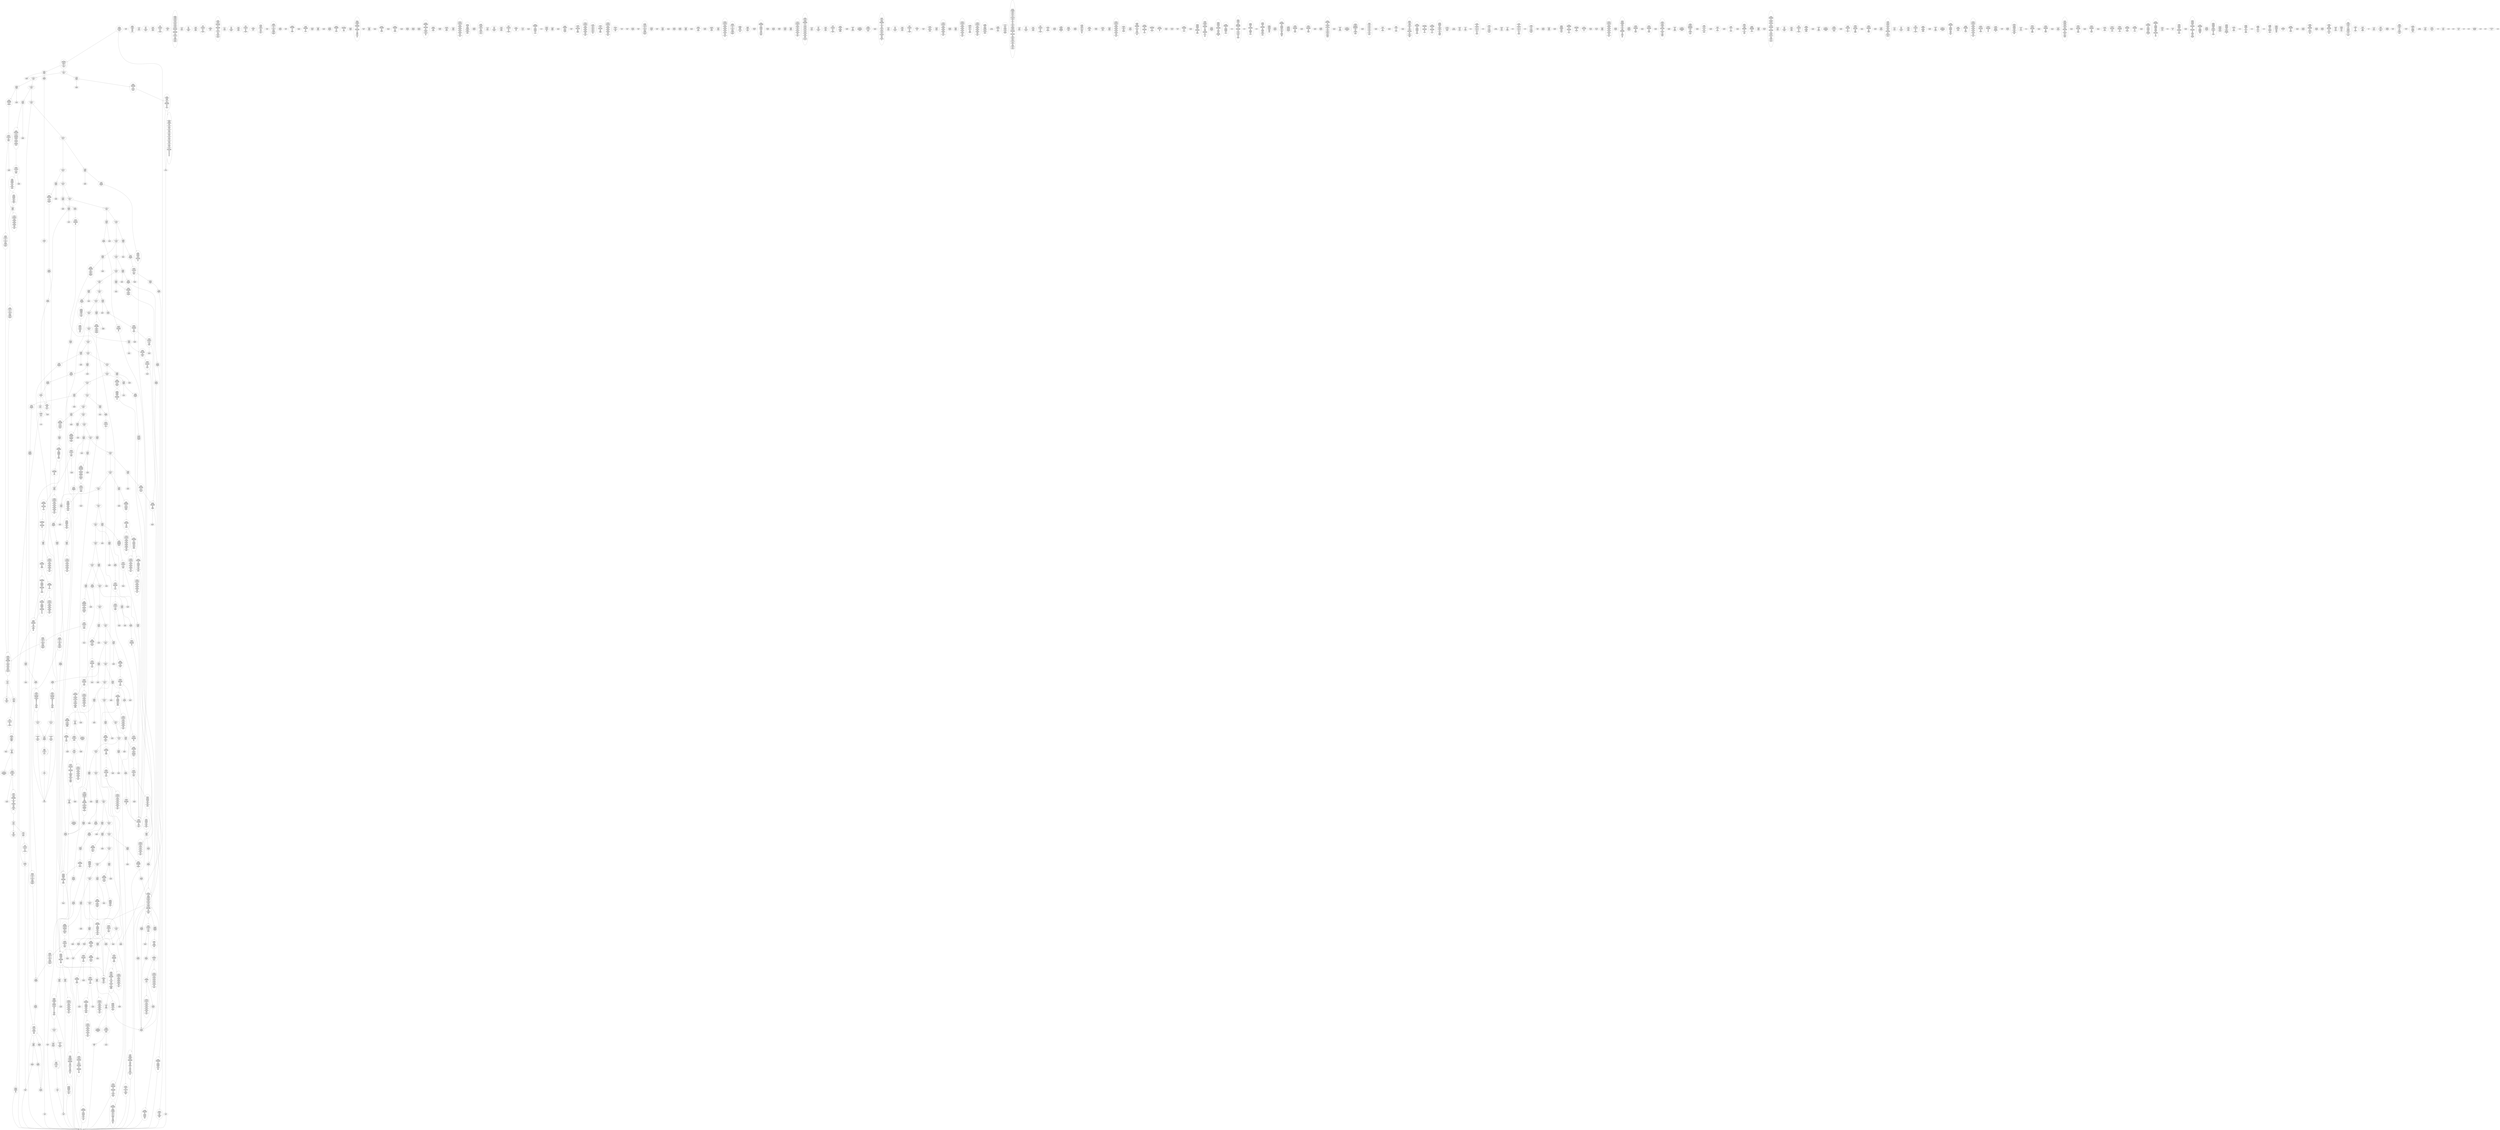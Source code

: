 /* Generated by GvGen v.1.0 (https://www.github.com/stricaud/gvgen) */

digraph G {
compound=true;
   node1 [label="[anywhere]"];
   node2 [label="# 0x0
PUSHX Data
PUSHX Data
MSTORE
PUSHX LogicData
CALLDATASIZE
LT
PUSHX Data
JUMPI
"];
   node3 [label="# 0xd
PUSHX BitData
PUSHX ArithData
PUSHX ArithData
EXP
PUSHX Data
CALLDATALOAD
DIV
AND
PUSHX LogicData
EQ
PUSHX Data
JUMPI
"];
   node4 [label="# 0x27
PUSHX LogicData
EQ
PUSHX Data
JUMPI
"];
   node5 [label="# 0x32
PUSHX LogicData
EQ
PUSHX Data
JUMPI
"];
   node6 [label="# 0x3d
PUSHX LogicData
EQ
PUSHX Data
JUMPI
"];
   node7 [label="# 0x48
PUSHX LogicData
EQ
PUSHX Data
JUMPI
"];
   node8 [label="# 0x53
PUSHX LogicData
EQ
PUSHX Data
JUMPI
"];
   node9 [label="# 0x5e
PUSHX LogicData
EQ
PUSHX Data
JUMPI
"];
   node10 [label="# 0x69
PUSHX LogicData
EQ
PUSHX Data
JUMPI
"];
   node11 [label="# 0x74
PUSHX LogicData
EQ
PUSHX Data
JUMPI
"];
   node12 [label="# 0x7f
PUSHX LogicData
EQ
PUSHX Data
JUMPI
"];
   node13 [label="# 0x8a
PUSHX LogicData
EQ
PUSHX Data
JUMPI
"];
   node14 [label="# 0x95
PUSHX LogicData
EQ
PUSHX Data
JUMPI
"];
   node15 [label="# 0xa0
PUSHX LogicData
EQ
PUSHX Data
JUMPI
"];
   node16 [label="# 0xab
PUSHX LogicData
EQ
PUSHX Data
JUMPI
"];
   node17 [label="# 0xb6
PUSHX LogicData
EQ
PUSHX Data
JUMPI
"];
   node18 [label="# 0xc1
PUSHX LogicData
EQ
PUSHX Data
JUMPI
"];
   node19 [label="# 0xcc
PUSHX LogicData
EQ
PUSHX Data
JUMPI
"];
   node20 [label="# 0xd7
PUSHX LogicData
EQ
PUSHX Data
JUMPI
"];
   node21 [label="# 0xe2
PUSHX LogicData
EQ
PUSHX Data
JUMPI
"];
   node22 [label="# 0xed
PUSHX LogicData
EQ
PUSHX Data
JUMPI
"];
   node23 [label="# 0xf8
PUSHX LogicData
EQ
PUSHX Data
JUMPI
"];
   node24 [label="# 0x103
PUSHX LogicData
EQ
PUSHX Data
JUMPI
"];
   node25 [label="# 0x10e
PUSHX LogicData
EQ
PUSHX Data
JUMPI
"];
   node26 [label="# 0x119
PUSHX LogicData
EQ
PUSHX Data
JUMPI
"];
   node27 [label="# 0x124
PUSHX LogicData
EQ
PUSHX Data
JUMPI
"];
   node28 [label="# 0x12f
PUSHX LogicData
EQ
PUSHX Data
JUMPI
"];
   node29 [label="# 0x13a
PUSHX LogicData
EQ
PUSHX Data
JUMPI
"];
   node30 [label="# 0x145
PUSHX LogicData
EQ
PUSHX Data
JUMPI
"];
   node31 [label="# 0x150
PUSHX LogicData
EQ
PUSHX Data
JUMPI
"];
   node32 [label="# 0x15b
PUSHX LogicData
EQ
PUSHX Data
JUMPI
"];
   node33 [label="# 0x166
PUSHX LogicData
EQ
PUSHX Data
JUMPI
"];
   node34 [label="# 0x171
PUSHX LogicData
EQ
PUSHX Data
JUMPI
"];
   node35 [label="# 0x17c
PUSHX LogicData
EQ
PUSHX Data
JUMPI
"];
   node36 [label="# 0x187
PUSHX LogicData
EQ
PUSHX Data
JUMPI
"];
   node37 [label="# 0x192
PUSHX LogicData
EQ
PUSHX Data
JUMPI
"];
   node38 [label="# 0x19d
PUSHX LogicData
EQ
PUSHX Data
JUMPI
"];
   node39 [label="# 0x1a8
PUSHX LogicData
EQ
PUSHX Data
JUMPI
"];
   node40 [label="# 0x1b3
PUSHX LogicData
EQ
PUSHX Data
JUMPI
"];
   node41 [label="# 0x1be
PUSHX LogicData
EQ
PUSHX Data
JUMPI
"];
   node42 [label="# 0x1c9
PUSHX LogicData
EQ
PUSHX Data
JUMPI
"];
   node43 [label="# 0x1d4
PUSHX LogicData
EQ
PUSHX Data
JUMPI
"];
   node44 [label="# 0x1df
PUSHX LogicData
EQ
PUSHX Data
JUMPI
"];
   node45 [label="# 0x1ea
PUSHX LogicData
EQ
PUSHX Data
JUMPI
"];
   node46 [label="# 0x1f5
PUSHX LogicData
EQ
PUSHX Data
JUMPI
"];
   node47 [label="# 0x200
PUSHX LogicData
EQ
PUSHX Data
JUMPI
"];
   node48 [label="# 0x20b
PUSHX LogicData
EQ
PUSHX Data
JUMPI
"];
   node49 [label="# 0x216
PUSHX LogicData
EQ
PUSHX Data
JUMPI
"];
   node50 [label="# 0x221
PUSHX LogicData
EQ
PUSHX Data
JUMPI
"];
   node51 [label="# 0x22c
PUSHX LogicData
EQ
PUSHX Data
JUMPI
"];
   node52 [label="# 0x237
PUSHX LogicData
EQ
PUSHX Data
JUMPI
"];
   node53 [label="# 0x242
PUSHX LogicData
EQ
PUSHX Data
JUMPI
"];
   node54 [label="# 0x24d
PUSHX LogicData
EQ
PUSHX Data
JUMPI
"];
   node55 [label="# 0x258
PUSHX LogicData
EQ
PUSHX Data
JUMPI
"];
   node56 [label="# 0x263
PUSHX LogicData
EQ
PUSHX Data
JUMPI
"];
   node57 [label="# 0x26e
PUSHX LogicData
EQ
PUSHX Data
JUMPI
"];
   node58 [label="# 0x279
JUMPDEST
PUSHX Data
REVERT
"];
   node59 [label="# 0x27e
JUMPDEST
CALLVALUE
ISZERO
PUSHX Data
JUMPI
"];
   node60 [label="# 0x286
PUSHX Data
REVERT
"];
   node61 [label="# 0x28a
JUMPDEST
PUSHX Data
PUSHX Data
JUMP
"];
   node62 [label="# 0x293
JUMPDEST
PUSHX MemData
MLOAD
MSTORE
MLOAD
SUB
PUSHX ArithData
ADD
RETURN
"];
   node63 [label="# 0x2a5
JUMPDEST
CALLVALUE
ISZERO
PUSHX Data
JUMPI
"];
   node64 [label="# 0x2ad
PUSHX Data
REVERT
"];
   node65 [label="# 0x2b1
JUMPDEST
PUSHX Data
PUSHX ArithData
PUSHX ArithData
PUSHX ArithData
EXP
SUB
NOT
PUSHX Data
CALLDATALOAD
AND
PUSHX Data
JUMP
"];
   node66 [label="# 0x2c7
JUMPDEST
PUSHX MemData
MLOAD
ISZERO
ISZERO
MSTORE
MLOAD
SUB
PUSHX ArithData
ADD
RETURN
"];
   node67 [label="# 0x2db
JUMPDEST
CALLVALUE
ISZERO
PUSHX Data
JUMPI
"];
   node68 [label="# 0x2e3
PUSHX Data
REVERT
"];
   node69 [label="# 0x2e7
JUMPDEST
PUSHX Data
PUSHX ArithData
CALLDATALOAD
PUSHX ArithData
ADD
ADD
CALLDATALOAD
PUSHX Data
JUMP
"];
   node70 [label="# 0x2fb
JUMPDEST
STOP
"];
   node71 [label="# 0x2fd
JUMPDEST
CALLVALUE
ISZERO
PUSHX Data
JUMPI
"];
   node72 [label="# 0x305
PUSHX Data
REVERT
"];
   node73 [label="# 0x309
JUMPDEST
PUSHX Data
PUSHX ArithData
PUSHX ArithData
PUSHX ArithData
EXP
SUB
PUSHX ArithData
CALLDATALOAD
AND
PUSHX BitData
PUSHX ArithData
CALLDATALOAD
AND
PUSHX Data
CALLDATALOAD
ADD
ADD
CALLDATALOAD
PUSHX Data
CALLDATALOAD
ADD
ADD
CALLDATALOAD
PUSHX Data
CALLDATALOAD
AND
PUSHX Data
JUMP
"];
   node74 [label="# 0x349
JUMPDEST
CALLVALUE
ISZERO
PUSHX Data
JUMPI
"];
   node75 [label="# 0x351
PUSHX Data
REVERT
"];
   node76 [label="# 0x355
JUMPDEST
PUSHX Data
PUSHX Data
JUMP
"];
   node77 [label="# 0x35e
JUMPDEST
PUSHX Data
MLOAD
PUSHX ArithData
MSTORE
MLOAD
ADD
MSTORE
MLOAD
ADD
ADD
PUSHX Data
"];
   node78 [label="# 0x380
JUMPDEST
LT
ISZERO
PUSHX Data
JUMPI
"];
   node79 [label="# 0x389
ADD
MLOAD
ADD
MSTORE
PUSHX ArithData
ADD
PUSHX Data
JUMP
"];
   node80 [label="# 0x398
JUMPDEST
ADD
PUSHX BitData
AND
ISZERO
PUSHX Data
JUMPI
"];
   node81 [label="# 0x3ac
SUB
MLOAD
PUSHX ArithData
PUSHX ArithData
SUB
PUSHX ArithData
EXP
SUB
NOT
AND
MSTORE
PUSHX ArithData
ADD
"];
   node82 [label="# 0x3c5
JUMPDEST
PUSHX MemData
MLOAD
SUB
RETURN
"];
   node83 [label="# 0x3d3
JUMPDEST
CALLVALUE
ISZERO
PUSHX Data
JUMPI
"];
   node84 [label="# 0x3db
PUSHX Data
REVERT
"];
   node85 [label="# 0x3df
JUMPDEST
PUSHX Data
PUSHX Data
CALLDATALOAD
PUSHX Data
JUMP
"];
   node86 [label="# 0x3eb
JUMPDEST
PUSHX MemData
MLOAD
PUSHX ArithData
PUSHX ArithData
PUSHX ArithData
EXP
SUB
AND
MSTORE
MLOAD
SUB
PUSHX ArithData
ADD
RETURN
"];
   node87 [label="# 0x407
JUMPDEST
CALLVALUE
ISZERO
PUSHX Data
JUMPI
"];
   node88 [label="# 0x40f
PUSHX Data
REVERT
"];
   node89 [label="# 0x413
JUMPDEST
PUSHX Data
PUSHX ArithData
PUSHX ArithData
PUSHX ArithData
EXP
SUB
PUSHX Data
CALLDATALOAD
AND
PUSHX Data
CALLDATALOAD
PUSHX Data
JUMP
"];
   node90 [label="# 0x42b
JUMPDEST
CALLVALUE
ISZERO
PUSHX Data
JUMPI
"];
   node91 [label="# 0x433
PUSHX Data
REVERT
"];
   node92 [label="# 0x437
JUMPDEST
PUSHX Data
PUSHX Data
JUMP
"];
   node93 [label="# 0x440
JUMPDEST
CALLVALUE
ISZERO
PUSHX Data
JUMPI
"];
   node94 [label="# 0x448
PUSHX Data
REVERT
"];
   node95 [label="# 0x44c
JUMPDEST
PUSHX Data
PUSHX Data
JUMP
"];
   node96 [label="# 0x455
JUMPDEST
CALLVALUE
ISZERO
PUSHX Data
JUMPI
"];
   node97 [label="# 0x45d
PUSHX Data
REVERT
"];
   node98 [label="# 0x461
JUMPDEST
PUSHX Data
PUSHX Data
JUMP
"];
   node99 [label="# 0x46a
JUMPDEST
CALLVALUE
ISZERO
PUSHX Data
JUMPI
"];
   node100 [label="# 0x472
PUSHX Data
REVERT
"];
   node101 [label="# 0x476
JUMPDEST
PUSHX Data
PUSHX Data
CALLDATALOAD
PUSHX Data
JUMP
"];
   node102 [label="# 0x482
JUMPDEST
CALLVALUE
ISZERO
PUSHX Data
JUMPI
"];
   node103 [label="# 0x48a
PUSHX Data
REVERT
"];
   node104 [label="# 0x48e
JUMPDEST
PUSHX Data
PUSHX ArithData
PUSHX ArithData
PUSHX ArithData
EXP
SUB
PUSHX Data
CALLDATALOAD
AND
PUSHX Data
CALLDATALOAD
AND
PUSHX Data
CALLDATALOAD
PUSHX Data
JUMP
"];
   node105 [label="# 0x4ac
JUMPDEST
CALLVALUE
ISZERO
PUSHX Data
JUMPI
"];
   node106 [label="# 0x4b4
PUSHX Data
REVERT
"];
   node107 [label="# 0x4b8
JUMPDEST
PUSHX Data
PUSHX Data
CALLDATALOAD
PUSHX Data
JUMP
"];
   node108 [label="# 0x4c4
JUMPDEST
CALLVALUE
ISZERO
PUSHX Data
JUMPI
"];
   node109 [label="# 0x4cc
PUSHX Data
REVERT
"];
   node110 [label="# 0x4d0
JUMPDEST
PUSHX Data
PUSHX ArithData
PUSHX ArithData
PUSHX ArithData
EXP
SUB
PUSHX Data
CALLDATALOAD
AND
PUSHX Data
CALLDATALOAD
PUSHX Data
JUMP
"];
   node111 [label="# 0x4e8
JUMPDEST
CALLVALUE
ISZERO
PUSHX Data
JUMPI
"];
   node112 [label="# 0x4f0
PUSHX Data
REVERT
"];
   node113 [label="# 0x4f4
JUMPDEST
PUSHX Data
PUSHX Data
CALLDATALOAD
PUSHX Data
JUMP
"];
   node114 [label="# 0x500
JUMPDEST
PUSHX Data
MLOAD
PUSHX BitData
AND
MSTORE
PUSHX ArithData
ADD
MSTORE
MLOAD
SUB
ADD
RETURN
"];
   node115 [label="# 0x520
JUMPDEST
CALLVALUE
ISZERO
PUSHX Data
JUMPI
"];
   node116 [label="# 0x528
PUSHX Data
REVERT
"];
   node117 [label="# 0x52c
JUMPDEST
PUSHX Data
PUSHX Data
JUMP
"];
   node118 [label="# 0x535
JUMPDEST
CALLVALUE
ISZERO
PUSHX Data
JUMPI
"];
   node119 [label="# 0x53d
PUSHX Data
REVERT
"];
   node120 [label="# 0x541
JUMPDEST
PUSHX Data
PUSHX ArithData
PUSHX ArithData
PUSHX ArithData
EXP
SUB
PUSHX Data
CALLDATALOAD
AND
PUSHX Data
CALLDATALOAD
AND
PUSHX Data
CALLDATALOAD
PUSHX Data
JUMP
"];
   node121 [label="# 0x55f
JUMPDEST
CALLVALUE
ISZERO
PUSHX Data
JUMPI
"];
   node122 [label="# 0x567
PUSHX Data
REVERT
"];
   node123 [label="# 0x56b
JUMPDEST
PUSHX Data
PUSHX Data
CALLDATALOAD
PUSHX Data
JUMP
"];
   node124 [label="# 0x577
JUMPDEST
CALLVALUE
ISZERO
PUSHX Data
JUMPI
"];
   node125 [label="# 0x57f
PUSHX Data
REVERT
"];
   node126 [label="# 0x583
JUMPDEST
PUSHX Data
PUSHX ArithData
PUSHX ArithData
PUSHX ArithData
EXP
SUB
PUSHX Data
CALLDATALOAD
AND
PUSHX Data
JUMP
"];
   node127 [label="# 0x598
JUMPDEST
CALLVALUE
ISZERO
PUSHX Data
JUMPI
"];
   node128 [label="# 0x5a0
PUSHX Data
REVERT
"];
   node129 [label="# 0x5a4
JUMPDEST
PUSHX Data
PUSHX Data
CALLDATALOAD
PUSHX Data
JUMP
"];
   node130 [label="# 0x5b0
JUMPDEST
CALLVALUE
ISZERO
PUSHX Data
JUMPI
"];
   node131 [label="# 0x5b8
PUSHX Data
REVERT
"];
   node132 [label="# 0x5bc
JUMPDEST
PUSHX Data
PUSHX Data
CALLDATALOAD
PUSHX Data
JUMP
"];
   node133 [label="# 0x5c8
JUMPDEST
CALLVALUE
ISZERO
PUSHX Data
JUMPI
"];
   node134 [label="# 0x5d0
PUSHX Data
REVERT
"];
   node135 [label="# 0x5d4
JUMPDEST
PUSHX Data
PUSHX ArithData
PUSHX ArithData
PUSHX ArithData
EXP
SUB
PUSHX Data
CALLDATALOAD
AND
PUSHX Data
JUMP
"];
   node136 [label="# 0x5e9
JUMPDEST
CALLVALUE
ISZERO
PUSHX Data
JUMPI
"];
   node137 [label="# 0x5f1
PUSHX Data
REVERT
"];
   node138 [label="# 0x5f5
JUMPDEST
PUSHX Data
PUSHX Data
CALLDATALOAD
PUSHX Data
JUMP
"];
   node139 [label="# 0x601
JUMPDEST
PUSHX MemData
MLOAD
MSTORE
PUSHX ArithData
ADD
PUSHX BitData
AND
PUSHX BitData
AND
MSTORE
PUSHX ArithData
ADD
PUSHX BitData
AND
PUSHX BitData
AND
MSTORE
PUSHX ArithData
ADD
MSTORE
PUSHX ArithData
ADD
PUSHX ArithData
PUSHX ArithData
PUSHX ArithData
EXP
SUB
AND
PUSHX ArithData
PUSHX ArithData
PUSHX ArithData
EXP
SUB
AND
MSTORE
PUSHX ArithData
ADD
PUSHX ArithData
ADD
SUB
MSTORE
MLOAD
MSTORE
PUSHX ArithData
ADD
MLOAD
PUSHX ArithData
ADD
PUSHX Data
"];
   node140 [label="# 0x66e
JUMPDEST
LT
ISZERO
PUSHX Data
JUMPI
"];
   node141 [label="# 0x677
ADD
MLOAD
ADD
MSTORE
PUSHX ArithData
ADD
PUSHX Data
JUMP
"];
   node142 [label="# 0x686
JUMPDEST
ADD
PUSHX BitData
AND
ISZERO
PUSHX Data
JUMPI
"];
   node143 [label="# 0x69a
SUB
MLOAD
PUSHX ArithData
PUSHX ArithData
SUB
PUSHX ArithData
EXP
SUB
NOT
AND
MSTORE
PUSHX ArithData
ADD
"];
   node144 [label="# 0x6b3
JUMPDEST
PUSHX MemData
MLOAD
SUB
RETURN
"];
   node145 [label="# 0x6c6
JUMPDEST
CALLVALUE
ISZERO
PUSHX Data
JUMPI
"];
   node146 [label="# 0x6ce
PUSHX Data
REVERT
"];
   node147 [label="# 0x6d2
JUMPDEST
PUSHX Data
PUSHX Data
CALLDATALOAD
PUSHX Data
JUMP
"];
   node148 [label="# 0x6de
JUMPDEST
PUSHX MemData
MLOAD
MSTORE
PUSHX ArithData
ADD
PUSHX ArithData
PUSHX ArithData
PUSHX ArithData
EXP
SUB
AND
PUSHX ArithData
PUSHX ArithData
PUSHX ArithData
EXP
SUB
AND
MSTORE
PUSHX ArithData
ADD
PUSHX ArithData
ADD
SUB
MSTORE
MLOAD
MSTORE
PUSHX ArithData
ADD
MLOAD
PUSHX ArithData
ADD
PUSHX Data
"];
   node149 [label="# 0x721
JUMPDEST
LT
ISZERO
PUSHX Data
JUMPI
"];
   node150 [label="# 0x72a
ADD
MLOAD
ADD
MSTORE
PUSHX ArithData
ADD
PUSHX Data
JUMP
"];
   node151 [label="# 0x739
JUMPDEST
ADD
PUSHX BitData
AND
ISZERO
PUSHX Data
JUMPI
"];
   node152 [label="# 0x74d
SUB
MLOAD
PUSHX ArithData
PUSHX ArithData
SUB
PUSHX ArithData
EXP
SUB
NOT
AND
MSTORE
PUSHX ArithData
ADD
"];
   node153 [label="# 0x766
JUMPDEST
PUSHX MemData
MLOAD
SUB
RETURN
"];
   node154 [label="# 0x776
JUMPDEST
CALLVALUE
ISZERO
PUSHX Data
JUMPI
"];
   node155 [label="# 0x77e
PUSHX Data
REVERT
"];
   node156 [label="# 0x782
JUMPDEST
PUSHX Data
PUSHX Data
JUMP
"];
   node157 [label="# 0x78b
JUMPDEST
CALLVALUE
ISZERO
PUSHX Data
JUMPI
"];
   node158 [label="# 0x793
PUSHX Data
REVERT
"];
   node159 [label="# 0x797
JUMPDEST
PUSHX Data
PUSHX ArithData
PUSHX ArithData
PUSHX ArithData
EXP
SUB
PUSHX Data
CALLDATALOAD
AND
PUSHX Data
CALLDATALOAD
AND
PUSHX Data
JUMP
"];
   node160 [label="# 0x7b2
JUMPDEST
CALLVALUE
ISZERO
PUSHX Data
JUMPI
"];
   node161 [label="# 0x7ba
PUSHX Data
REVERT
"];
   node162 [label="# 0x7be
JUMPDEST
PUSHX Data
PUSHX ArithData
CALLDATALOAD
PUSHX BitData
AND
PUSHX ArithData
CALLDATALOAD
PUSHX Data
CALLDATALOAD
ADD
ADD
CALLDATALOAD
PUSHX Data
JUMP
"];
   node163 [label="# 0x7e0
JUMPDEST
CALLVALUE
ISZERO
PUSHX Data
JUMPI
"];
   node164 [label="# 0x7e8
PUSHX Data
REVERT
"];
   node165 [label="# 0x7ec
JUMPDEST
PUSHX Data
PUSHX Data
CALLDATALOAD
PUSHX Data
JUMP
"];
   node166 [label="# 0x7f8
JUMPDEST
CALLVALUE
ISZERO
PUSHX Data
JUMPI
"];
   node167 [label="# 0x800
PUSHX Data
REVERT
"];
   node168 [label="# 0x804
JUMPDEST
PUSHX Data
PUSHX ArithData
CALLDATALOAD
PUSHX ArithData
PUSHX ArithData
PUSHX ArithData
EXP
SUB
AND
PUSHX ArithData
CALLDATALOAD
PUSHX BitData
AND
PUSHX Data
CALLDATALOAD
PUSHX Data
CALLDATALOAD
ADD
ADD
CALLDATALOAD
PUSHX Data
CALLDATALOAD
AND
PUSHX Data
JUMP
"];
   node169 [label="# 0x83b
JUMPDEST
CALLVALUE
ISZERO
PUSHX Data
JUMPI
"];
   node170 [label="# 0x843
PUSHX Data
REVERT
"];
   node171 [label="# 0x847
JUMPDEST
PUSHX Data
PUSHX ArithData
PUSHX ArithData
PUSHX ArithData
EXP
SUB
PUSHX Data
CALLDATALOAD
AND
PUSHX Data
JUMP
"];
   node172 [label="# 0x85c
JUMPDEST
CALLVALUE
ISZERO
PUSHX Data
JUMPI
"];
   node173 [label="# 0x864
PUSHX Data
REVERT
"];
   node174 [label="# 0x868
JUMPDEST
PUSHX Data
PUSHX ArithData
PUSHX ArithData
PUSHX ArithData
EXP
SUB
PUSHX Data
CALLDATALOAD
AND
PUSHX Data
CALLDATALOAD
ISZERO
ISZERO
PUSHX Data
JUMP
"];
   node175 [label="# 0x882
JUMPDEST
CALLVALUE
ISZERO
PUSHX Data
JUMPI
"];
   node176 [label="# 0x88a
PUSHX Data
REVERT
"];
   node177 [label="# 0x88e
JUMPDEST
PUSHX Data
PUSHX Data
CALLDATALOAD
PUSHX BitData
PUSHX Data
CALLDATALOAD
AND
PUSHX Data
JUMP
"];
   node178 [label="# 0x8a3
JUMPDEST
CALLVALUE
ISZERO
PUSHX Data
JUMPI
"];
   node179 [label="# 0x8ab
PUSHX Data
REVERT
"];
   node180 [label="# 0x8af
JUMPDEST
PUSHX Data
PUSHX Data
JUMP
"];
   node181 [label="# 0x8b8
JUMPDEST
CALLVALUE
ISZERO
PUSHX Data
JUMPI
"];
   node182 [label="# 0x8c0
PUSHX Data
REVERT
"];
   node183 [label="# 0x8c4
JUMPDEST
PUSHX Data
PUSHX Data
CALLDATALOAD
PUSHX Data
JUMP
"];
   node184 [label="# 0x8d0
JUMPDEST
PUSHX Data
MLOAD
MSTORE
PUSHX BitData
AND
PUSHX ArithData
ADD
MSTORE
ADD
MSTORE
MLOAD
SUB
PUSHX ArithData
ADD
RETURN
"];
   node185 [label="# 0x8f3
JUMPDEST
CALLVALUE
ISZERO
PUSHX Data
JUMPI
"];
   node186 [label="# 0x8fb
PUSHX Data
REVERT
"];
   node187 [label="# 0x8ff
JUMPDEST
PUSHX Data
PUSHX ArithData
CALLDATALOAD
PUSHX BitData
AND
PUSHX ArithData
CALLDATALOAD
ADD
ADD
CALLDATALOAD
PUSHX Data
CALLDATALOAD
ADD
ADD
CALLDATALOAD
PUSHX Data
CALLDATALOAD
AND
PUSHX Data
JUMP
"];
   node188 [label="# 0x930
JUMPDEST
CALLVALUE
ISZERO
PUSHX Data
JUMPI
"];
   node189 [label="# 0x938
PUSHX Data
REVERT
"];
   node190 [label="# 0x93c
JUMPDEST
PUSHX Data
PUSHX Data
JUMP
"];
   node191 [label="# 0x945
JUMPDEST
CALLVALUE
ISZERO
PUSHX Data
JUMPI
"];
   node192 [label="# 0x94d
PUSHX Data
REVERT
"];
   node193 [label="# 0x951
JUMPDEST
PUSHX Data
PUSHX ArithData
PUSHX ArithData
PUSHX ArithData
EXP
SUB
PUSHX Data
CALLDATALOAD
AND
PUSHX Data
JUMP
"];
   node194 [label="# 0x966
JUMPDEST
CALLVALUE
ISZERO
PUSHX Data
JUMPI
"];
   node195 [label="# 0x96e
PUSHX Data
REVERT
"];
   node196 [label="# 0x972
JUMPDEST
PUSHX Data
PUSHX ArithData
PUSHX ArithData
PUSHX ArithData
EXP
SUB
PUSHX Data
CALLDATALOAD
AND
PUSHX Data
JUMP
"];
   node197 [label="# 0x987
JUMPDEST
CALLVALUE
ISZERO
PUSHX Data
JUMPI
"];
   node198 [label="# 0x98f
PUSHX Data
REVERT
"];
   node199 [label="# 0x993
JUMPDEST
PUSHX Data
PUSHX Data
JUMP
"];
   node200 [label="# 0x99c
JUMPDEST
CALLVALUE
ISZERO
PUSHX Data
JUMPI
"];
   node201 [label="# 0x9a4
PUSHX Data
REVERT
"];
   node202 [label="# 0x9a8
JUMPDEST
PUSHX Data
PUSHX Data
JUMP
"];
   node203 [label="# 0x9b1
JUMPDEST
CALLVALUE
ISZERO
PUSHX Data
JUMPI
"];
   node204 [label="# 0x9b9
PUSHX Data
REVERT
"];
   node205 [label="# 0x9bd
JUMPDEST
PUSHX Data
PUSHX ArithData
PUSHX ArithData
PUSHX ArithData
EXP
SUB
PUSHX Data
CALLDATALOAD
AND
PUSHX Data
CALLDATALOAD
ISZERO
ISZERO
PUSHX Data
JUMP
"];
   node206 [label="# 0x9d7
JUMPDEST
CALLVALUE
ISZERO
PUSHX Data
JUMPI
"];
   node207 [label="# 0x9df
PUSHX Data
REVERT
"];
   node208 [label="# 0x9e3
JUMPDEST
PUSHX Data
PUSHX ArithData
PUSHX ArithData
PUSHX ArithData
EXP
SUB
PUSHX Data
CALLDATALOAD
AND
PUSHX Data
JUMP
"];
   node209 [label="# 0x9f8
JUMPDEST
CALLVALUE
ISZERO
PUSHX Data
JUMPI
"];
   node210 [label="# 0xa00
PUSHX Data
REVERT
"];
   node211 [label="# 0xa04
JUMPDEST
PUSHX Data
PUSHX ArithData
PUSHX ArithData
PUSHX ArithData
EXP
SUB
PUSHX Data
CALLDATALOAD
AND
PUSHX Data
CALLDATALOAD
PUSHX BitData
PUSHX Data
CALLDATALOAD
AND
PUSHX Data
JUMP
"];
   node212 [label="# 0xa25
JUMPDEST
CALLVALUE
ISZERO
PUSHX Data
JUMPI
"];
   node213 [label="# 0xa2d
PUSHX Data
REVERT
"];
   node214 [label="# 0xa31
JUMPDEST
PUSHX Data
PUSHX Data
JUMP
"];
   node215 [label="# 0xa3a
JUMPDEST
CALLVALUE
ISZERO
PUSHX Data
JUMPI
"];
   node216 [label="# 0xa42
PUSHX Data
REVERT
"];
   node217 [label="# 0xa46
JUMPDEST
PUSHX MemData
MLOAD
PUSHX ArithData
PUSHX ArithData
PUSHX Data
CALLDATALOAD
PUSHX ArithData
ADD
CALLDATALOAD
ADD
DIV
MUL
ADD
ADD
MSTORE
MSTORE
PUSHX Data
PUSHX ArithData
PUSHX ArithData
PUSHX ArithData
EXP
SUB
CALLDATALOAD
AND
PUSHX ArithData
CALLDATALOAD
AND
PUSHX Data
CALLDATALOAD
CALLDATASIZE
PUSHX Data
ADD
ADD
CALLDATACOPY
PUSHX Data
JUMP
"];
   node218 [label="# 0xaa9
JUMPDEST
CALLVALUE
ISZERO
PUSHX Data
JUMPI
"];
   node219 [label="# 0xab1
PUSHX Data
REVERT
"];
   node220 [label="# 0xab5
JUMPDEST
PUSHX Data
PUSHX Data
CALLDATALOAD
PUSHX Data
JUMP
"];
   node221 [label="# 0xac1
JUMPDEST
CALLVALUE
ISZERO
PUSHX Data
JUMPI
"];
   node222 [label="# 0xac9
PUSHX Data
REVERT
"];
   node223 [label="# 0xacd
JUMPDEST
PUSHX Data
PUSHX Data
CALLDATALOAD
PUSHX Data
JUMP
"];
   node224 [label="# 0xad9
JUMPDEST
CALLVALUE
ISZERO
PUSHX Data
JUMPI
"];
   node225 [label="# 0xae1
PUSHX Data
REVERT
"];
   node226 [label="# 0xae5
JUMPDEST
PUSHX Data
PUSHX ArithData
PUSHX ArithData
PUSHX ArithData
EXP
SUB
PUSHX Data
CALLDATALOAD
AND
PUSHX Data
JUMP
"];
   node227 [label="# 0xafa
JUMPDEST
CALLVALUE
ISZERO
PUSHX Data
JUMPI
"];
   node228 [label="# 0xb02
PUSHX Data
REVERT
"];
   node229 [label="# 0xb06
JUMPDEST
PUSHX Data
PUSHX ArithData
CALLDATALOAD
PUSHX ArithData
CALLDATALOAD
ADD
ADD
CALLDATALOAD
PUSHX Data
JUMP
"];
   node230 [label="# 0xb1e
JUMPDEST
CALLVALUE
ISZERO
PUSHX Data
JUMPI
"];
   node231 [label="# 0xb26
PUSHX Data
REVERT
"];
   node232 [label="# 0xb2a
JUMPDEST
PUSHX Data
PUSHX ArithData
PUSHX ArithData
PUSHX ArithData
EXP
SUB
PUSHX Data
CALLDATALOAD
AND
PUSHX Data
JUMP
"];
   node233 [label="# 0xb3f
JUMPDEST
CALLVALUE
ISZERO
PUSHX Data
JUMPI
"];
   node234 [label="# 0xb47
PUSHX Data
REVERT
"];
   node235 [label="# 0xb4b
JUMPDEST
PUSHX Data
PUSHX ArithData
PUSHX ArithData
PUSHX ArithData
EXP
SUB
PUSHX Data
CALLDATALOAD
AND
PUSHX Data
CALLDATALOAD
AND
PUSHX Data
JUMP
"];
   node236 [label="# 0xb66
JUMPDEST
CALLVALUE
ISZERO
PUSHX Data
JUMPI
"];
   node237 [label="# 0xb6e
PUSHX Data
REVERT
"];
   node238 [label="# 0xb72
JUMPDEST
PUSHX Data
PUSHX BitData
PUSHX ArithData
CALLDATALOAD
AND
PUSHX ArithData
CALLDATALOAD
PUSHX Data
CALLDATALOAD
ADD
ADD
CALLDATALOAD
PUSHX Data
CALLDATALOAD
AND
PUSHX Data
JUMP
"];
   node239 [label="# 0xb9b
JUMPDEST
CALLVALUE
ISZERO
PUSHX Data
JUMPI
"];
   node240 [label="# 0xba3
PUSHX Data
REVERT
"];
   node241 [label="# 0xba7
JUMPDEST
PUSHX Data
PUSHX ArithData
PUSHX ArithData
PUSHX ArithData
EXP
SUB
PUSHX Data
CALLDATALOAD
AND
PUSHX Data
JUMP
"];
   node242 [label="# 0xbbc
JUMPDEST
CALLVALUE
ISZERO
PUSHX Data
JUMPI
"];
   node243 [label="# 0xbc4
PUSHX Data
REVERT
"];
   node244 [label="# 0xbc8
JUMPDEST
PUSHX Data
PUSHX ArithData
PUSHX ArithData
PUSHX ArithData
EXP
SUB
PUSHX Data
CALLDATALOAD
AND
PUSHX Data
JUMP
"];
   node245 [label="# 0xbdd
JUMPDEST
PUSHX StorData
SLOAD
JUMP
"];
   node246 [label="# 0xbe3
JUMPDEST
PUSHX MemData
MLOAD
PUSHX Data
MSTORE
MLOAD
SUB
PUSHX ArithData
ADD
SHA3
PUSHX Data
PUSHX ArithData
PUSHX ArithData
PUSHX ArithData
EXP
SUB
NOT
AND
AND
EQ
PUSHX Data
JUMPI
"];
   node247 [label="# 0xc2d
PUSHX MemData
MLOAD
PUSHX Data
MSTORE
PUSHX Data
PUSHX ArithData
ADD
MSTORE
MLOAD
SUB
PUSHX ArithData
ADD
SHA3
PUSHX Data
MSTORE
MLOAD
SUB
PUSHX ArithData
ADD
SHA3
PUSHX Data
MSTORE
MLOAD
SUB
PUSHX ArithData
ADD
SHA3
PUSHX Data
MSTORE
MLOAD
SUB
PUSHX ArithData
ADD
SHA3
PUSHX Data
MSTORE
MLOAD
SUB
PUSHX ArithData
ADD
SHA3
PUSHX Data
MSTORE
MLOAD
SUB
PUSHX ArithData
ADD
SHA3
PUSHX Data
MSTORE
MLOAD
SUB
PUSHX ArithData
ADD
SHA3
PUSHX ArithData
PUSHX ArithData
PUSHX ArithData
EXP
SUB
NOT
AND
XOR
XOR
XOR
XOR
XOR
XOR
AND
EQ
"];
   node248 [label="# 0xdb7
JUMPDEST
"];
   node249 [label="# 0xdba
JUMPDEST
JUMP
"];
   node250 [label="# 0xdbf
JUMPDEST
PUSHX StorData
SLOAD
PUSHX ArithData
PUSHX ArithData
EXP
DIV
PUSHX BitData
AND
ISZERO
PUSHX Data
JUMPI
"];
   node251 [label="# 0xdd2
PUSHX Data
REVERT
"];
   node252 [label="# 0xdd6
JUMPDEST
PUSHX Data
CALLER
PUSHX ArithData
ADD
PUSHX ArithData
DIV
MUL
PUSHX ArithData
ADD
PUSHX MemData
MLOAD
ADD
PUSHX Data
MSTORE
MSTORE
PUSHX ArithData
ADD
CALLDATACOPY
PUSHX Data
JUMP
"];
   node253 [label="# 0xe10
JUMPDEST
JUMP
"];
   node254 [label="# 0xe15
JUMPDEST
PUSHX StorData
SLOAD
PUSHX ArithData
PUSHX ArithData
EXP
DIV
PUSHX BitData
AND
ISZERO
PUSHX Data
JUMPI
"];
   node255 [label="# 0xe2b
PUSHX Data
REVERT
"];
   node256 [label="# 0xe2f
JUMPDEST
CALLER
PUSHX Data
MSTORE
PUSHX Data
PUSHX Data
MSTORE
PUSHX Data
SHA3
SLOAD
PUSHX BitData
AND
ISZERO
ISZERO
PUSHX LogicData
EQ
ISZERO
PUSHX Data
JUMPI
"];
   node257 [label="# 0xe4e
CALLER
PUSHX Data
MSTORE
PUSHX Data
PUSHX Data
MSTORE
PUSHX Data
SHA3
SLOAD
PUSHX BitData
AND
ISZERO
ISZERO
PUSHX LogicData
EQ
ISZERO
"];
   node258 [label="# 0xe68
JUMPDEST
ISZERO
ISZERO
PUSHX Data
JUMPI
"];
   node259 [label="# 0xe6f
PUSHX MemData
MLOAD
PUSHX ArithData
PUSHX ArithData
EXP
PUSHX ArithData
MUL
MSTORE
PUSHX Data
PUSHX ArithData
ADD
MSTORE
PUSHX Data
PUSHX ArithData
ADD
MSTORE
PUSHX Data
PUSHX ArithData
ADD
MSTORE
MLOAD
SUB
PUSHX ArithData
ADD
REVERT
"];
   node260 [label="# 0xebe
JUMPDEST
PUSHX Data
PUSHX ArithData
ADD
PUSHX ArithData
DIV
MUL
PUSHX ArithData
ADD
PUSHX MemData
MLOAD
ADD
PUSHX Data
MSTORE
MSTORE
PUSHX ArithData
ADD
CALLDATACOPY
PUSHX Data
JUMP
"];
   node261 [label="# 0xef8
JUMPDEST
PUSHX Data
PUSHX ArithData
ADD
PUSHX ArithData
DIV
MUL
PUSHX ArithData
ADD
PUSHX MemData
MLOAD
ADD
PUSHX Data
MSTORE
MSTORE
PUSHX ArithData
ADD
CALLDATACOPY
PUSHX Data
JUMP
"];
   node262 [label="# 0xf36
JUMPDEST
PUSHX Data
PUSHX Data
JUMP
"];
   node263 [label="# 0xf43
JUMPDEST
JUMP
"];
   node264 [label="# 0xf4e
JUMPDEST
PUSHX StorData
SLOAD
PUSHX MemData
MLOAD
PUSHX ArithData
PUSHX ArithData
PUSHX Data
PUSHX BitData
NOT
PUSHX ArithData
PUSHX BitData
AND
ISZERO
MUL
ADD
AND
DIV
ADD
DIV
MUL
ADD
ADD
MSTORE
MSTORE
PUSHX Data
ADD
ISZERO
PUSHX Data
JUMPI
"];
   node265 [label="# 0xf94
PUSHX LogicData
LT
PUSHX Data
JUMPI
"];
   node266 [label="# 0xf9c
PUSHX ArithData
SLOAD
DIV
MUL
MSTORE
PUSHX ArithData
ADD
PUSHX Data
JUMP
"];
   node267 [label="# 0xfaf
JUMPDEST
ADD
PUSHX Data
MSTORE
PUSHX Data
PUSHX Data
SHA3
"];
   node268 [label="# 0xfbd
JUMPDEST
SLOAD
MSTORE
PUSHX ArithData
ADD
PUSHX ArithData
ADD
GT
PUSHX Data
JUMPI
"];
   node269 [label="# 0xfd1
SUB
PUSHX BitData
AND
ADD
"];
   node270 [label="# 0xfda
JUMPDEST
"];
   node271 [label="# 0xfe2
JUMPDEST
JUMP
"];
   node272 [label="# 0xfe5
JUMPDEST
PUSHX Data
MSTORE
PUSHX Data
PUSHX Data
MSTORE
PUSHX Data
SHA3
SLOAD
PUSHX ArithData
PUSHX ArithData
PUSHX ArithData
EXP
SUB
AND
JUMP
"];
   node273 [label="# 0x1000
JUMPDEST
PUSHX Data
PUSHX Data
PUSHX Data
JUMP
"];
   node274 [label="# 0x100b
JUMPDEST
PUSHX ArithData
PUSHX ArithData
PUSHX ArithData
EXP
SUB
AND
AND
EQ
ISZERO
PUSHX Data
JUMPI
"];
   node275 [label="# 0x1022
PUSHX Data
REVERT
"];
   node276 [label="# 0x1026
JUMPDEST
CALLER
PUSHX ArithData
PUSHX ArithData
PUSHX ArithData
EXP
SUB
AND
EQ
PUSHX Data
JUMPI
"];
   node277 [label="# 0x1038
PUSHX Data
CALLER
PUSHX Data
JUMP
"];
   node278 [label="# 0x1042
JUMPDEST
ISZERO
ISZERO
PUSHX Data
JUMPI
"];
   node279 [label="# 0x1049
PUSHX Data
REVERT
"];
   node280 [label="# 0x104d
JUMPDEST
PUSHX Data
PUSHX Data
PUSHX Data
JUMP
"];
   node281 [label="# 0x1058
JUMPDEST
PUSHX ArithData
PUSHX ArithData
PUSHX ArithData
EXP
SUB
AND
EQ
ISZERO
PUSHX Data
JUMPI
"];
   node282 [label="# 0x1069
PUSHX ArithData
PUSHX ArithData
PUSHX ArithData
EXP
SUB
AND
ISZERO
ISZERO
"];
   node283 [label="# 0x1076
JUMPDEST
ISZERO
PUSHX Data
JUMPI
"];
   node284 [label="# 0x107c
PUSHX Data
MSTORE
PUSHX Data
PUSHX ArithData
MSTORE
PUSHX MemData
SHA3
SLOAD
PUSHX ArithData
PUSHX ArithData
PUSHX ArithData
EXP
SUB
NOT
AND
PUSHX ArithData
PUSHX ArithData
PUSHX ArithData
EXP
SUB
AND
OR
SSTORE
MLOAD
MSTORE
MLOAD
AND
PUSHX Data
SUB
ADD
LOGX
JUMP
"];
   node285 [label="# 0x10e4
JUMPDEST
PUSHX StorData
SLOAD
PUSHX ArithData
PUSHX ArithData
PUSHX ArithData
EXP
SUB
AND
JUMP
"];
   node286 [label="# 0x10f3
JUMPDEST
PUSHX StorData
SLOAD
JUMP
"];
   node287 [label="# 0x10f9
JUMPDEST
PUSHX StorData
SLOAD
PUSHX ArithData
PUSHX ArithData
PUSHX ArithData
EXP
SUB
AND
JUMP
"];
   node288 [label="# 0x1108
JUMPDEST
PUSHX StorData
SLOAD
PUSHX ArithData
PUSHX ArithData
EXP
DIV
PUSHX BitData
AND
ISZERO
PUSHX Data
JUMPI
"];
   node289 [label="# 0x111b
PUSHX Data
REVERT
"];
   node290 [label="# 0x111f
JUMPDEST
PUSHX Data
CALLER
PUSHX Data
JUMP
"];
   node291 [label="# 0x1129
JUMPDEST
JUMP
"];
   node292 [label="# 0x112c
JUMPDEST
PUSHX Data
CALLER
PUSHX Data
JUMP
"];
   node293 [label="# 0x1137
JUMPDEST
ISZERO
ISZERO
PUSHX Data
JUMPI
"];
   node294 [label="# 0x113e
PUSHX Data
REVERT
"];
   node295 [label="# 0x1142
JUMPDEST
PUSHX ArithData
PUSHX ArithData
PUSHX ArithData
EXP
SUB
AND
ISZERO
ISZERO
PUSHX Data
JUMPI
"];
   node296 [label="# 0x1153
PUSHX Data
REVERT
"];
   node297 [label="# 0x1157
JUMPDEST
PUSHX ArithData
PUSHX ArithData
PUSHX ArithData
EXP
SUB
AND
ISZERO
ISZERO
PUSHX Data
JUMPI
"];
   node298 [label="# 0x1168
PUSHX Data
REVERT
"];
   node299 [label="# 0x116c
JUMPDEST
PUSHX Data
PUSHX Data
JUMP
"];
   node300 [label="# 0x1176
JUMPDEST
PUSHX Data
PUSHX Data
JUMP
"];
   node301 [label="# 0x1180
JUMPDEST
PUSHX Data
PUSHX Data
JUMP
"];
   node302 [label="# 0x118a
JUMPDEST
PUSHX ArithData
PUSHX ArithData
PUSHX ArithData
EXP
SUB
AND
PUSHX ArithData
PUSHX ArithData
PUSHX ArithData
EXP
SUB
AND
PUSHX Data
PUSHX MemData
MLOAD
MSTORE
PUSHX ArithData
ADD
PUSHX MemData
MLOAD
SUB
LOGX
JUMP
"];
   node303 [label="# 0x11db
JUMPDEST
PUSHX Data
PUSHX Data
PUSHX Data
JUMP
"];
   node304 [label="# 0x11e6
JUMPDEST
PUSHX StorData
SLOAD
PUSHX Data
PUSHX ArithData
PUSHX ArithData
EXP
DIV
PUSHX BitData
AND
ISZERO
PUSHX Data
JUMPI
"];
   node305 [label="# 0x11fc
PUSHX Data
REVERT
"];
   node306 [label="# 0x1200
JUMPDEST
PUSHX Data
PUSHX Data
JUMP
"];
   node307 [label="# 0x1209
JUMPDEST
ISZERO
ISZERO
PUSHX Data
JUMPI
"];
   node308 [label="# 0x1210
PUSHX MemData
MLOAD
PUSHX ArithData
PUSHX ArithData
EXP
PUSHX ArithData
MUL
MSTORE
PUSHX Data
PUSHX ArithData
ADD
MSTORE
PUSHX Data
PUSHX ArithData
ADD
MSTORE
PUSHX Data
PUSHX ArithData
ADD
MSTORE
MLOAD
SUB
PUSHX ArithData
ADD
REVERT
"];
   node309 [label="# 0x125f
JUMPDEST
PUSHX Data
MSTORE
PUSHX Data
PUSHX Data
MSTORE
PUSHX Data
SHA3
PUSHX ArithData
ADD
SLOAD
PUSHX Data
PUSHX Data
JUMP
"];
   node310 [label="# 0x1280
JUMPDEST
PUSHX Data
PUSHX ArithData
ADD
MLOAD
CALLER
PUSHX Data
JUMP
"];
   node311 [label="# 0x1290
JUMPDEST
PUSHX Data
JUMPI
"];
   node312 [label="# 0x1296
PUSHX Data
PUSHX ArithData
ADD
MLOAD
CALLER
PUSHX Data
JUMP
"];
   node313 [label="# 0x12a4
JUMPDEST
ISZERO
ISZERO
PUSHX Data
JUMPI
"];
   node314 [label="# 0x12ab
PUSHX MemData
MLOAD
PUSHX ArithData
PUSHX ArithData
EXP
PUSHX ArithData
MUL
MSTORE
PUSHX Data
PUSHX ArithData
ADD
MSTORE
PUSHX Data
PUSHX ArithData
ADD
MSTORE
PUSHX Data
PUSHX ArithData
ADD
MSTORE
PUSHX Data
PUSHX ArithData
ADD
MSTORE
MLOAD
SUB
PUSHX ArithData
ADD
REVERT
"];
   node315 [label="# 0x1320
JUMPDEST
PUSHX Data
PUSHX Data
MLOAD
ADD
PUSHX Data
MSTORE
PUSHX Data
MSTORE
PUSHX ArithData
ADD
PUSHX Data
MSTORE
PUSHX ArithData
ADD
MLOAD
PUSHX Data
JUMP
"];
   node316 [label="# 0x1363
JUMPDEST
PUSHX Data
PUSHX Data
JUMP
"];
   node317 [label="# 0x136f
JUMPDEST
PUSHX Data
PUSHX MemData
MLOAD
MSTORE
PUSHX ArithData
ADD
PUSHX ArithData
ADD
SUB
MSTORE
MLOAD
MSTORE
PUSHX ArithData
ADD
MLOAD
PUSHX ArithData
ADD
PUSHX Data
"];
   node318 [label="# 0x13bd
JUMPDEST
LT
ISZERO
PUSHX Data
JUMPI
"];
   node319 [label="# 0x13c6
ADD
MLOAD
ADD
MSTORE
PUSHX ArithData
ADD
PUSHX Data
JUMP
"];
   node320 [label="# 0x13d5
JUMPDEST
ADD
PUSHX BitData
AND
ISZERO
PUSHX Data
JUMPI
"];
   node321 [label="# 0x13e9
SUB
MLOAD
PUSHX ArithData
PUSHX ArithData
SUB
PUSHX ArithData
EXP
SUB
NOT
AND
MSTORE
PUSHX ArithData
ADD
"];
   node322 [label="# 0x1402
JUMPDEST
PUSHX MemData
MLOAD
SUB
LOGX
JUMP
"];
   node323 [label="# 0x1417
JUMPDEST
PUSHX Data
PUSHX Data
PUSHX Data
JUMP
"];
   node324 [label="# 0x1422
JUMPDEST
LT
PUSHX Data
JUMPI
"];
   node325 [label="# 0x1429
PUSHX Data
REVERT
"];
   node326 [label="# 0x142d
JUMPDEST
PUSHX ArithData
PUSHX ArithData
PUSHX ArithData
EXP
SUB
AND
PUSHX Data
MSTORE
PUSHX Data
PUSHX Data
MSTORE
PUSHX Data
SHA3
SLOAD
LT
PUSHX Data
JUMPI
"];
   node327 [label="# 0x1450
INVALID
"];
   node328 [label="# 0x1451
JUMPDEST
PUSHX Data
MSTORE
PUSHX Data
PUSHX Data
SHA3
ADD
SLOAD
"];
   node329 [label="# 0x145f
JUMPDEST
JUMP
"];
   node330 [label="# 0x1465
JUMPDEST
PUSHX Data
PUSHX Data
MSTORE
PUSHX Data
MSTORE
PUSHX Data
SHA3
SLOAD
PUSHX ArithData
ADD
SLOAD
PUSHX BitData
AND
JUMP
"];
   node331 [label="# 0x1487
JUMPDEST
PUSHX StorData
SLOAD
PUSHX ArithData
PUSHX ArithData
PUSHX ArithData
EXP
SUB
AND
CALLER
EQ
PUSHX Data
JUMPI
"];
   node332 [label="# 0x149a
PUSHX Data
REVERT
"];
   node333 [label="# 0x149e
JUMPDEST
PUSHX StorData
SLOAD
PUSHX ArithData
PUSHX ArithData
EXP
DIV
PUSHX BitData
AND
ISZERO
ISZERO
PUSHX Data
JUMPI
"];
   node334 [label="# 0x14b2
PUSHX Data
REVERT
"];
   node335 [label="# 0x14b6
JUMPDEST
PUSHX StorData
SLOAD
PUSHX BitData
NOT
AND
SSTORE
PUSHX MemData
MLOAD
PUSHX Data
LOGX
JUMP
"];
   node336 [label="# 0x14fd
JUMPDEST
PUSHX Data
CALLER
PUSHX Data
JUMP
"];
   node337 [label="# 0x1508
JUMPDEST
ISZERO
ISZERO
PUSHX Data
JUMPI
"];
   node338 [label="# 0x150f
PUSHX Data
REVERT
"];
   node339 [label="# 0x1513
JUMPDEST
PUSHX Data
PUSHX ArithData
PUSHX MemData
MLOAD
ADD
PUSHX Data
MSTORE
PUSHX Data
MSTORE
PUSHX Data
JUMP
"];
   node340 [label="# 0x152f
JUMPDEST
JUMP
"];
   node341 [label="# 0x1535
JUMPDEST
PUSHX Data
CALLER
PUSHX Data
JUMP
"];
   node342 [label="# 0x153f
JUMPDEST
PUSHX StorData
SLOAD
PUSHX ArithData
PUSHX ArithData
PUSHX ArithData
EXP
SUB
AND
CALLER
EQ
PUSHX Data
JUMPI
"];
   node343 [label="# 0x1552
PUSHX Data
REVERT
"];
   node344 [label="# 0x1556
JUMPDEST
PUSHX ArithData
PUSHX ArithData
PUSHX ArithData
EXP
SUB
AND
PUSHX Data
MSTORE
PUSHX Data
PUSHX Data
MSTORE
PUSHX Data
SHA3
SLOAD
PUSHX BitData
NOT
AND
SSTORE
JUMP
"];
   node345 [label="# 0x1577
JUMPDEST
PUSHX Data
MSTORE
PUSHX Data
PUSHX Data
MSTORE
PUSHX Data
SHA3
SLOAD
PUSHX ArithData
PUSHX ArithData
PUSHX ArithData
EXP
SUB
AND
ISZERO
ISZERO
JUMP
"];
   node346 [label="# 0x1594
JUMPDEST
PUSHX Data
PUSHX Data
PUSHX Data
JUMP
"];
   node347 [label="# 0x159e
JUMPDEST
LT
PUSHX Data
JUMPI
"];
   node348 [label="# 0x15a5
PUSHX Data
REVERT
"];
   node349 [label="# 0x15a9
JUMPDEST
PUSHX StorData
SLOAD
LT
PUSHX Data
JUMPI
"];
   node350 [label="# 0x15b6
INVALID
"];
   node351 [label="# 0x15b7
JUMPDEST
PUSHX Data
MSTORE
PUSHX Data
PUSHX Data
SHA3
ADD
SLOAD
JUMP
"];
   node352 [label="# 0x15c9
JUMPDEST
PUSHX Data
PUSHX Data
MSTORE
PUSHX Data
MSTORE
PUSHX Data
SHA3
SLOAD
PUSHX ArithData
PUSHX ArithData
PUSHX ArithData
EXP
SUB
AND
JUMP
"];
   node353 [label="# 0x15e4
JUMPDEST
PUSHX Data
PUSHX Data
PUSHX Data
PUSHX Data
PUSHX Data
PUSHX Data
JUMP
"];
   node354 [label="# 0x15f6
JUMPDEST
PUSHX Data
PUSHX Data
JUMP
"];
   node355 [label="# 0x15ff
JUMPDEST
PUSHX ArithData
ADD
MLOAD
PUSHX ArithData
PUSHX ArithData
PUSHX ArithData
EXP
SUB
AND
ISZERO
ISZERO
PUSHX Data
JUMPI
"];
   node356 [label="# 0x1617
PUSHX MemData
MLOAD
PUSHX ArithData
PUSHX ArithData
EXP
PUSHX ArithData
MUL
MSTORE
PUSHX Data
PUSHX ArithData
ADD
MSTORE
PUSHX Data
PUSHX ArithData
ADD
MSTORE
PUSHX Data
PUSHX ArithData
ADD
MSTORE
MLOAD
SUB
PUSHX ArithData
ADD
REVERT
"];
   node357 [label="# 0x1666
JUMPDEST
PUSHX ArithData
ADD
MLOAD
PUSHX ArithData
ADD
MLOAD
PUSHX ArithData
ADD
MLOAD
PUSHX ArithData
ADD
MLOAD
PUSHX ArithData
ADD
MLOAD
JUMP
"];
   node358 [label="# 0x1694
JUMPDEST
PUSHX Data
PUSHX Data
PUSHX Data
PUSHX Data
JUMP
"];
   node359 [label="# 0x16a1
JUMPDEST
PUSHX Data
PUSHX Data
JUMP
"];
   node360 [label="# 0x16aa
JUMPDEST
PUSHX ArithData
ADD
MLOAD
PUSHX ArithData
PUSHX ArithData
PUSHX ArithData
EXP
SUB
AND
ISZERO
ISZERO
PUSHX Data
JUMPI
"];
   node361 [label="# 0x16c2
PUSHX MemData
MLOAD
PUSHX ArithData
PUSHX ArithData
EXP
PUSHX ArithData
MUL
MSTORE
PUSHX Data
PUSHX ArithData
ADD
MSTORE
PUSHX Data
PUSHX ArithData
ADD
MSTORE
PUSHX Data
PUSHX ArithData
ADD
MSTORE
MLOAD
SUB
PUSHX ArithData
ADD
REVERT
"];
   node362 [label="# 0x1711
JUMPDEST
PUSHX ArithData
ADD
MLOAD
PUSHX ArithData
ADD
MLOAD
JUMP
"];
   node363 [label="# 0x1727
JUMPDEST
PUSHX StorData
SLOAD
PUSHX ArithData
PUSHX ArithData
EXP
DIV
PUSHX BitData
AND
JUMP
"];
   node364 [label="# 0x1737
JUMPDEST
PUSHX Data
CALLER
PUSHX Data
JUMP
"];
   node365 [label="# 0x1742
JUMPDEST
JUMP
"];
   node366 [label="# 0x1746
JUMPDEST
PUSHX StorData
SLOAD
PUSHX ArithData
PUSHX ArithData
EXP
DIV
PUSHX BitData
AND
ISZERO
PUSHX Data
JUMPI
"];
   node367 [label="# 0x1759
PUSHX Data
REVERT
"];
   node368 [label="# 0x175d
JUMPDEST
PUSHX Data
CALLER
PUSHX ArithData
ADD
PUSHX ArithData
DIV
MUL
PUSHX ArithData
ADD
PUSHX MemData
MLOAD
ADD
PUSHX Data
MSTORE
MSTORE
PUSHX ArithData
ADD
CALLDATACOPY
PUSHX Data
JUMP
"];
   node369 [label="# 0x1799
JUMPDEST
JUMP
"];
   node370 [label="# 0x17a0
JUMPDEST
PUSHX Data
MSTORE
PUSHX Data
PUSHX Data
MSTORE
PUSHX Data
SHA3
SLOAD
PUSHX ArithData
PUSHX ArithData
PUSHX ArithData
EXP
SUB
AND
ISZERO
ISZERO
PUSHX Data
JUMPI
"];
   node371 [label="# 0x17c0
PUSHX Data
REVERT
"];
   node372 [label="# 0x17c4
JUMPDEST
PUSHX StorData
SLOAD
PUSHX ArithData
PUSHX ArithData
EXP
DIV
PUSHX BitData
AND
ISZERO
PUSHX Data
JUMPI
"];
   node373 [label="# 0x17d8
PUSHX Data
REVERT
"];
   node374 [label="# 0x17dc
JUMPDEST
CALLER
PUSHX Data
MSTORE
PUSHX Data
PUSHX Data
MSTORE
PUSHX Data
SHA3
SLOAD
PUSHX BitData
AND
ISZERO
ISZERO
PUSHX LogicData
EQ
ISZERO
PUSHX Data
JUMPI
"];
   node375 [label="# 0x17fb
CALLER
PUSHX Data
MSTORE
PUSHX Data
PUSHX Data
MSTORE
PUSHX Data
SHA3
SLOAD
PUSHX BitData
AND
ISZERO
ISZERO
PUSHX LogicData
EQ
ISZERO
"];
   node376 [label="# 0x1815
JUMPDEST
ISZERO
ISZERO
PUSHX Data
JUMPI
"];
   node377 [label="# 0x181c
PUSHX MemData
MLOAD
PUSHX ArithData
PUSHX ArithData
EXP
PUSHX ArithData
MUL
MSTORE
PUSHX Data
PUSHX ArithData
ADD
MSTORE
PUSHX Data
PUSHX ArithData
ADD
MSTORE
PUSHX Data
PUSHX ArithData
ADD
MSTORE
MLOAD
SUB
PUSHX ArithData
ADD
REVERT
"];
   node378 [label="# 0x186b
JUMPDEST
PUSHX Data
PUSHX ArithData
ADD
PUSHX ArithData
DIV
MUL
PUSHX ArithData
ADD
PUSHX MemData
MLOAD
ADD
PUSHX Data
MSTORE
MSTORE
PUSHX ArithData
ADD
CALLDATACOPY
PUSHX Data
JUMP
"];
   node379 [label="# 0x18a7
JUMPDEST
PUSHX Data
PUSHX Data
JUMP
"];
   node380 [label="# 0x18b4
JUMPDEST
JUMP
"];
   node381 [label="# 0x18bd
JUMPDEST
PUSHX Data
PUSHX ArithData
PUSHX ArithData
PUSHX ArithData
EXP
SUB
AND
ISZERO
ISZERO
PUSHX Data
JUMPI
"];
   node382 [label="# 0x18d0
PUSHX Data
REVERT
"];
   node383 [label="# 0x18d4
JUMPDEST
PUSHX ArithData
PUSHX ArithData
PUSHX ArithData
EXP
SUB
AND
PUSHX Data
MSTORE
PUSHX Data
PUSHX Data
MSTORE
PUSHX Data
SHA3
SLOAD
JUMP
"];
   node384 [label="# 0x18f0
JUMPDEST
PUSHX ArithData
PUSHX ArithData
PUSHX ArithData
EXP
SUB
AND
CALLER
EQ
ISZERO
PUSHX Data
JUMPI
"];
   node385 [label="# 0x1902
PUSHX MemData
MLOAD
PUSHX ArithData
PUSHX ArithData
EXP
PUSHX ArithData
MUL
MSTORE
PUSHX Data
PUSHX ArithData
ADD
MSTORE
PUSHX Data
PUSHX ArithData
ADD
MSTORE
PUSHX Data
PUSHX ArithData
ADD
MSTORE
PUSHX Data
PUSHX ArithData
ADD
MSTORE
MLOAD
SUB
PUSHX ArithData
ADD
REVERT
"];
   node386 [label="# 0x1977
JUMPDEST
PUSHX ArithData
PUSHX ArithData
PUSHX ArithData
EXP
SUB
AND
PUSHX Data
MSTORE
PUSHX Data
PUSHX Data
MSTORE
PUSHX Data
SHA3
SLOAD
PUSHX BitData
AND
ISZERO
ISZERO
PUSHX Data
JUMPI
"];
   node387 [label="# 0x199a
PUSHX MemData
MLOAD
PUSHX ArithData
PUSHX ArithData
EXP
PUSHX ArithData
MUL
MSTORE
PUSHX Data
PUSHX ArithData
ADD
MSTORE
PUSHX Data
PUSHX ArithData
ADD
MSTORE
PUSHX Data
PUSHX ArithData
ADD
MSTORE
MLOAD
SUB
PUSHX ArithData
ADD
REVERT
"];
   node388 [label="# 0x19e9
JUMPDEST
PUSHX ArithData
PUSHX ArithData
PUSHX ArithData
EXP
SUB
AND
PUSHX Data
MSTORE
PUSHX Data
PUSHX Data
MSTORE
PUSHX Data
SHA3
SLOAD
PUSHX BitData
AND
ISZERO
ISZERO
PUSHX LogicData
EQ
ISZERO
PUSHX Data
JUMPI
"];
   node389 [label="# 0x1a10
PUSHX MemData
MLOAD
PUSHX ArithData
PUSHX ArithData
EXP
PUSHX ArithData
MUL
MSTORE
PUSHX Data
PUSHX ArithData
ADD
MSTORE
PUSHX Data
PUSHX ArithData
ADD
MSTORE
PUSHX Data
PUSHX ArithData
ADD
MSTORE
MLOAD
SUB
PUSHX ArithData
ADD
REVERT
"];
   node390 [label="# 0x1a5f
JUMPDEST
CALLER
PUSHX Data
MSTORE
PUSHX Data
PUSHX ArithData
MSTORE
PUSHX Data
SHA3
PUSHX ArithData
PUSHX ArithData
PUSHX ArithData
EXP
SUB
AND
MSTORE
MSTORE
SHA3
SLOAD
ISZERO
ISZERO
PUSHX BitData
NOT
AND
OR
SSTORE
MLOAD
MSTORE
ADD
MSTORE
ADD
MSTORE
MLOAD
PUSHX Data
SUB
PUSHX ArithData
ADD
LOGX
JUMP
"];
   node391 [label="# 0x1ad4
JUMPDEST
PUSHX StorData
SLOAD
PUSHX ArithData
PUSHX ArithData
EXP
DIV
PUSHX BitData
AND
ISZERO
PUSHX Data
JUMPI
"];
   node392 [label="# 0x1ae7
PUSHX Data
REVERT
"];
   node393 [label="# 0x1aeb
JUMPDEST
PUSHX Data
CALLER
PUSHX Data
JUMP
"];
   node394 [label="# 0x1af6
JUMPDEST
PUSHX StorData
SLOAD
PUSHX ArithData
PUSHX ArithData
PUSHX ArithData
EXP
SUB
AND
CALLER
EQ
PUSHX Data
JUMPI
"];
   node395 [label="# 0x1b09
PUSHX Data
REVERT
"];
   node396 [label="# 0x1b0d
JUMPDEST
PUSHX StorData
SLOAD
PUSHX ArithData
PUSHX ArithData
EXP
DIV
PUSHX BitData
AND
ISZERO
PUSHX Data
JUMPI
"];
   node397 [label="# 0x1b20
PUSHX Data
REVERT
"];
   node398 [label="# 0x1b24
JUMPDEST
PUSHX StorData
SLOAD
PUSHX BitData
NOT
AND
PUSHX ArithData
PUSHX ArithData
EXP
OR
SSTORE
PUSHX MemData
MLOAD
PUSHX Data
LOGX
JUMP
"];
   node399 [label="# 0x1b71
JUMPDEST
PUSHX Data
PUSHX Data
PUSHX Data
PUSHX Data
JUMP
"];
   node400 [label="# 0x1b80
JUMPDEST
ISZERO
ISZERO
PUSHX Data
JUMPI
"];
   node401 [label="# 0x1b87
PUSHX MemData
MLOAD
PUSHX ArithData
PUSHX ArithData
EXP
PUSHX ArithData
MUL
MSTORE
PUSHX Data
PUSHX ArithData
ADD
MSTORE
PUSHX Data
PUSHX ArithData
ADD
MSTORE
PUSHX Data
PUSHX ArithData
ADD
MSTORE
MLOAD
SUB
PUSHX ArithData
ADD
REVERT
"];
   node402 [label="# 0x1bd6
JUMPDEST
PUSHX Data
MSTORE
PUSHX Data
PUSHX Data
MSTORE
PUSHX Data
SHA3
SLOAD
PUSHX ArithData
ADD
SLOAD
PUSHX BitData
AND
JUMP
"];
   node403 [label="# 0x1bfe
JUMPDEST
PUSHX StorData
SLOAD
PUSHX ArithData
PUSHX ArithData
EXP
DIV
PUSHX BitData
AND
ISZERO
PUSHX Data
JUMPI
"];
   node404 [label="# 0x1c14
PUSHX Data
REVERT
"];
   node405 [label="# 0x1c18
JUMPDEST
PUSHX Data
CALLER
PUSHX ArithData
ADD
PUSHX ArithData
DIV
MUL
PUSHX ArithData
ADD
PUSHX MemData
MLOAD
ADD
PUSHX Data
MSTORE
MSTORE
PUSHX ArithData
ADD
CALLDATACOPY
PUSHX Data
JUMP
"];
   node406 [label="# 0x1c52
JUMPDEST
PUSHX Data
CALLER
PUSHX ArithData
ADD
PUSHX ArithData
DIV
MUL
PUSHX ArithData
ADD
PUSHX MemData
MLOAD
ADD
PUSHX Data
MSTORE
MSTORE
PUSHX ArithData
ADD
CALLDATACOPY
PUSHX Data
JUMP
"];
   node407 [label="# 0x1c90
JUMPDEST
PUSHX Data
CALLER
PUSHX Data
JUMP
"];
   node408 [label="# 0x1c9d
JUMPDEST
JUMP
"];
   node409 [label="# 0x1ca7
JUMPDEST
PUSHX StorData
SLOAD
PUSHX ArithData
PUSHX ArithData
PUSHX ArithData
EXP
SUB
AND
JUMP
"];
   node410 [label="# 0x1cb6
JUMPDEST
PUSHX StorData
SLOAD
PUSHX ArithData
PUSHX ArithData
PUSHX ArithData
EXP
SUB
AND
CALLER
EQ
PUSHX Data
JUMPI
"];
   node411 [label="# 0x1cca
PUSHX Data
REVERT
"];
   node412 [label="# 0x1cce
JUMPDEST
PUSHX StorData
SLOAD
PUSHX ArithData
PUSHX ArithData
PUSHX ArithData
EXP
SUB
AND
ISZERO
PUSHX Data
JUMPI
"];
   node413 [label="# 0x1ce0
PUSHX MemData
MLOAD
PUSHX ArithData
PUSHX ArithData
EXP
PUSHX ArithData
MUL
MSTORE
PUSHX Data
PUSHX ArithData
ADD
MSTORE
PUSHX Data
PUSHX ArithData
ADD
MSTORE
PUSHX Data
PUSHX ArithData
ADD
MSTORE
MLOAD
SUB
PUSHX ArithData
ADD
REVERT
"];
   node414 [label="# 0x1d2f
JUMPDEST
PUSHX ArithData
PUSHX ArithData
PUSHX ArithData
EXP
SUB
AND
PUSHX BitData
PUSHX MemData
MLOAD
PUSHX BitData
AND
PUSHX ArithData
PUSHX ArithData
EXP
MUL
MSTORE
PUSHX ArithData
ADD
PUSHX Data
PUSHX MemData
MLOAD
SUB
PUSHX Data
EXTCODESIZE
ISZERO
ISZERO
PUSHX Data
JUMPI
"];
   node415 [label="# 0x1d6c
PUSHX Data
REVERT
"];
   node416 [label="# 0x1d70
JUMPDEST
GAS
CALL
ISZERO
ISZERO
PUSHX Data
JUMPI
"];
   node417 [label="# 0x1d7b
RETURNDATASIZE
PUSHX Data
RETURNDATACOPY
RETURNDATASIZE
PUSHX Data
REVERT
"];
   node418 [label="# 0x1d84
JUMPDEST
PUSHX MemData
MLOAD
RETURNDATASIZE
PUSHX LogicData
LT
ISZERO
PUSHX Data
JUMPI
"];
   node419 [label="# 0x1d96
PUSHX Data
REVERT
"];
   node420 [label="# 0x1d9a
JUMPDEST
MLOAD
PUSHX LogicData
EQ
PUSHX Data
JUMPI
"];
   node421 [label="# 0x1da4
PUSHX MemData
MLOAD
PUSHX ArithData
PUSHX ArithData
EXP
PUSHX ArithData
MUL
MSTORE
PUSHX Data
PUSHX ArithData
ADD
MSTORE
PUSHX Data
PUSHX ArithData
ADD
MSTORE
PUSHX Data
PUSHX ArithData
ADD
MSTORE
MLOAD
SUB
PUSHX ArithData
ADD
REVERT
"];
   node422 [label="# 0x1df3
JUMPDEST
PUSHX StorData
SLOAD
PUSHX ArithData
PUSHX ArithData
PUSHX ArithData
EXP
SUB
NOT
AND
PUSHX ArithData
PUSHX ArithData
PUSHX ArithData
EXP
SUB
AND
OR
SSTORE
PUSHX MemData
MLOAD
PUSHX Data
MSTORE
MLOAD
AND
PUSHX Data
PUSHX ArithData
ADD
PUSHX Data
SUB
ADD
EXTCODESIZE
ISZERO
ISZERO
PUSHX Data
JUMPI
"];
   node423 [label="# 0x1e65
PUSHX Data
REVERT
"];
   node424 [label="# 0x1e69
JUMPDEST
GAS
CALL
ISZERO
ISZERO
PUSHX Data
JUMPI
"];
   node425 [label="# 0x1e74
RETURNDATASIZE
PUSHX Data
RETURNDATACOPY
RETURNDATASIZE
PUSHX Data
REVERT
"];
   node426 [label="# 0x1e7d
JUMPDEST
JUMP
"];
   node427 [label="# 0x1e85
JUMPDEST
PUSHX StorData
SLOAD
PUSHX ArithData
PUSHX ArithData
PUSHX ArithData
EXP
SUB
AND
CALLER
EQ
PUSHX Data
JUMPI
"];
   node428 [label="# 0x1e98
PUSHX Data
REVERT
"];
   node429 [label="# 0x1e9c
JUMPDEST
PUSHX ArithData
PUSHX ArithData
PUSHX ArithData
EXP
SUB
AND
PUSHX Data
MSTORE
PUSHX Data
PUSHX Data
MSTORE
PUSHX Data
SHA3
SLOAD
PUSHX BitData
AND
ISZERO
ISZERO
PUSHX Data
JUMPI
"];
   node430 [label="# 0x1ebf
PUSHX MemData
MLOAD
PUSHX ArithData
PUSHX ArithData
EXP
PUSHX ArithData
MUL
MSTORE
PUSHX Data
PUSHX ArithData
ADD
MSTORE
PUSHX Data
PUSHX ArithData
ADD
MSTORE
PUSHX Data
PUSHX ArithData
ADD
MSTORE
MLOAD
SUB
PUSHX ArithData
ADD
REVERT
"];
   node431 [label="# 0x1f0e
JUMPDEST
PUSHX ArithData
PUSHX ArithData
PUSHX ArithData
EXP
SUB
AND
PUSHX Data
MSTORE
PUSHX Data
PUSHX ArithData
MSTORE
PUSHX MemData
SHA3
SLOAD
PUSHX BitData
NOT
AND
PUSHX BitData
OR
SSTORE
PUSHX Data
MSTORE
SHA3
SLOAD
AND
SSTORE
MLOAD
MSTORE
MLOAD
PUSHX Data
SUB
ADD
LOGX
JUMP
"];
   node432 [label="# 0x1f7b
JUMPDEST
PUSHX StorData
SLOAD
PUSHX MemData
MLOAD
PUSHX ArithData
PUSHX ArithData
PUSHX Data
PUSHX BitData
NOT
PUSHX ArithData
PUSHX BitData
AND
ISZERO
MUL
ADD
AND
DIV
ADD
DIV
MUL
ADD
ADD
MSTORE
MSTORE
PUSHX Data
ADD
ISZERO
PUSHX Data
JUMPI
"];
   node433 [label="# 0x1fc1
PUSHX LogicData
LT
PUSHX Data
JUMPI
"];
   node434 [label="# 0x1fc9
PUSHX ArithData
SLOAD
DIV
MUL
MSTORE
PUSHX ArithData
ADD
PUSHX Data
JUMP
"];
   node435 [label="# 0x1fdc
JUMPDEST
PUSHX StorData
SLOAD
PUSHX ArithData
PUSHX ArithData
PUSHX ArithData
EXP
SUB
AND
JUMP
"];
   node436 [label="# 0x1feb
JUMPDEST
PUSHX ArithData
PUSHX ArithData
PUSHX ArithData
EXP
SUB
AND
CALLER
EQ
ISZERO
PUSHX Data
JUMPI
"];
   node437 [label="# 0x1ffd
PUSHX Data
REVERT
"];
   node438 [label="# 0x2001
JUMPDEST
CALLER
PUSHX Data
MSTORE
PUSHX Data
PUSHX ArithData
MSTORE
PUSHX MemData
SHA3
PUSHX ArithData
PUSHX ArithData
PUSHX ArithData
EXP
SUB
AND
MSTORE
MSTORE
SHA3
SLOAD
PUSHX BitData
NOT
AND
ISZERO
ISZERO
OR
SSTORE
MLOAD
MSTORE
MLOAD
PUSHX Data
SUB
ADD
LOGX
JUMP
"];
   node439 [label="# 0x206f
JUMPDEST
PUSHX ArithData
PUSHX ArithData
PUSHX ArithData
EXP
SUB
AND
ISZERO
ISZERO
PUSHX Data
JUMPI
"];
   node440 [label="# 0x2080
PUSHX Data
REVERT
"];
   node441 [label="# 0x2084
JUMPDEST
PUSHX StorData
SLOAD
PUSHX ArithData
PUSHX ArithData
PUSHX ArithData
EXP
SUB
AND
CALLER
EQ
PUSHX Data
JUMPI
"];
   node442 [label="# 0x2097
PUSHX MemData
MLOAD
PUSHX ArithData
PUSHX ArithData
EXP
PUSHX ArithData
MUL
MSTORE
PUSHX Data
PUSHX ArithData
ADD
MSTORE
PUSHX Data
PUSHX ArithData
ADD
MSTORE
PUSHX Data
PUSHX ArithData
ADD
MSTORE
PUSHX Data
PUSHX ArithData
ADD
MSTORE
MLOAD
SUB
PUSHX ArithData
ADD
REVERT
"];
   node443 [label="# 0x210c
JUMPDEST
PUSHX StorData
SLOAD
PUSHX ArithData
PUSHX ArithData
PUSHX ArithData
EXP
SUB
NOT
AND
PUSHX ArithData
PUSHX ArithData
PUSHX ArithData
EXP
SUB
AND
OR
SSTORE
PUSHX MemData
MLOAD
AND
PUSHX Data
PUSHX Data
LOGX
JUMP
"];
   node444 [label="# 0x215c
JUMPDEST
PUSHX StorData
SLOAD
PUSHX ArithData
PUSHX ArithData
EXP
DIV
PUSHX BitData
AND
ISZERO
PUSHX Data
JUMPI
"];
   node445 [label="# 0x216f
PUSHX Data
REVERT
"];
   node446 [label="# 0x2173
JUMPDEST
CALLER
PUSHX Data
MSTORE
PUSHX Data
PUSHX Data
MSTORE
PUSHX Data
SHA3
SLOAD
PUSHX BitData
AND
ISZERO
ISZERO
PUSHX LogicData
EQ
ISZERO
PUSHX Data
JUMPI
"];
   node447 [label="# 0x2192
CALLER
PUSHX Data
MSTORE
PUSHX Data
PUSHX Data
MSTORE
PUSHX Data
SHA3
SLOAD
PUSHX BitData
AND
ISZERO
ISZERO
PUSHX LogicData
EQ
ISZERO
"];
   node448 [label="# 0x21ac
JUMPDEST
ISZERO
ISZERO
PUSHX Data
JUMPI
"];
   node449 [label="# 0x21b3
PUSHX MemData
MLOAD
PUSHX ArithData
PUSHX ArithData
EXP
PUSHX ArithData
MUL
MSTORE
PUSHX Data
PUSHX ArithData
ADD
MSTORE
PUSHX Data
PUSHX ArithData
ADD
MSTORE
PUSHX Data
PUSHX ArithData
ADD
MSTORE
MLOAD
SUB
PUSHX ArithData
ADD
REVERT
"];
   node450 [label="# 0x2202
JUMPDEST
PUSHX Data
PUSHX Data
JUMP
"];
   node451 [label="# 0x220d
JUMPDEST
PUSHX StorData
SLOAD
PUSHX ArithData
PUSHX ArithData
PUSHX ArithData
EXP
SUB
AND
JUMP
"];
   node452 [label="# 0x221c
JUMPDEST
PUSHX Data
CALLER
PUSHX Data
JUMP
"];
   node453 [label="# 0x2227
JUMPDEST
ISZERO
ISZERO
PUSHX Data
JUMPI
"];
   node454 [label="# 0x222e
PUSHX Data
REVERT
"];
   node455 [label="# 0x2232
JUMPDEST
PUSHX Data
PUSHX Data
JUMP
"];
   node456 [label="# 0x223d
JUMPDEST
PUSHX Data
PUSHX Data
JUMP
"];
   node457 [label="# 0x2249
JUMPDEST
ISZERO
ISZERO
PUSHX Data
JUMPI
"];
   node458 [label="# 0x2250
PUSHX Data
REVERT
"];
   node459 [label="# 0x2254
JUMPDEST
PUSHX Data
PUSHX Data
PUSHX Data
JUMP
"];
   node460 [label="# 0x225f
JUMPDEST
ISZERO
ISZERO
PUSHX Data
JUMPI
"];
   node461 [label="# 0x2266
PUSHX Data
REVERT
"];
   node462 [label="# 0x226a
JUMPDEST
PUSHX Data
MSTORE
PUSHX Data
PUSHX ArithData
MSTORE
PUSHX MemData
SHA3
SLOAD
MLOAD
PUSHX ArithData
PUSHX Data
PUSHX BitData
NOT
PUSHX ArithData
PUSHX BitData
AND
ISZERO
MUL
ADD
AND
DIV
ADD
DIV
MUL
ADD
ADD
MSTORE
MSTORE
ADD
ISZERO
PUSHX Data
JUMPI
"];
   node463 [label="# 0x22b7
PUSHX LogicData
LT
PUSHX Data
JUMPI
"];
   node464 [label="# 0x22bf
PUSHX ArithData
SLOAD
DIV
MUL
MSTORE
PUSHX ArithData
ADD
PUSHX Data
JUMP
"];
   node465 [label="# 0x22d2
JUMPDEST
ADD
PUSHX Data
MSTORE
PUSHX Data
PUSHX Data
SHA3
"];
   node466 [label="# 0x22e0
JUMPDEST
SLOAD
MSTORE
PUSHX ArithData
ADD
PUSHX ArithData
ADD
GT
PUSHX Data
JUMPI
"];
   node467 [label="# 0x22f4
SUB
PUSHX BitData
AND
ADD
"];
   node468 [label="# 0x22fd
JUMPDEST
JUMP
"];
   node469 [label="# 0x2309
JUMPDEST
PUSHX Data
CALLER
PUSHX Data
JUMP
"];
   node470 [label="# 0x2313
JUMPDEST
PUSHX Data
PUSHX Data
MSTORE
PUSHX Data
MSTORE
PUSHX Data
SHA3
SLOAD
PUSHX BitData
AND
JUMP
"];
   node471 [label="# 0x2328
JUMPDEST
PUSHX Data
PUSHX Data
JUMP
"];
   node472 [label="# 0x2330
JUMPDEST
PUSHX StorData
SLOAD
PUSHX ArithData
PUSHX ArithData
EXP
DIV
PUSHX BitData
AND
ISZERO
PUSHX Data
JUMPI
"];
   node473 [label="# 0x2343
PUSHX Data
REVERT
"];
   node474 [label="# 0x2347
JUMPDEST
PUSHX Data
PUSHX Data
JUMP
"];
   node475 [label="# 0x2350
JUMPDEST
PUSHX Data
PUSHX ArithData
ADD
MLOAD
CALLER
PUSHX Data
JUMP
"];
   node476 [label="# 0x2360
JUMPDEST
PUSHX Data
JUMPI
"];
   node477 [label="# 0x2366
PUSHX Data
PUSHX ArithData
ADD
MLOAD
CALLER
PUSHX Data
JUMP
"];
   node478 [label="# 0x2374
JUMPDEST
ISZERO
ISZERO
PUSHX Data
JUMPI
"];
   node479 [label="# 0x237b
PUSHX MemData
MLOAD
PUSHX ArithData
PUSHX ArithData
EXP
PUSHX ArithData
MUL
MSTORE
PUSHX Data
PUSHX ArithData
ADD
MSTORE
PUSHX Data
PUSHX ArithData
ADD
MSTORE
PUSHX Data
PUSHX ArithData
ADD
MSTORE
PUSHX Data
PUSHX ArithData
ADD
MSTORE
MLOAD
SUB
PUSHX ArithData
ADD
REVERT
"];
   node480 [label="# 0x23f0
JUMPDEST
PUSHX Data
PUSHX ArithData
ADD
PUSHX ArithData
DIV
MUL
PUSHX ArithData
ADD
PUSHX MemData
MLOAD
ADD
PUSHX Data
MSTORE
MSTORE
PUSHX ArithData
ADD
CALLDATACOPY
PUSHX Data
JUMP
"];
   node481 [label="# 0x242a
JUMPDEST
PUSHX MemData
MLOAD
MSTORE
MLOAD
PUSHX Data
SUB
PUSHX ArithData
ADD
LOGX
JUMP
"];
   node482 [label="# 0x2463
JUMPDEST
PUSHX Data
PUSHX Data
MSTORE
PUSHX Data
MSTORE
PUSHX Data
SHA3
SLOAD
PUSHX BitData
AND
JUMP
"];
   node483 [label="# 0x2478
JUMPDEST
PUSHX ArithData
PUSHX ArithData
PUSHX ArithData
EXP
SUB
AND
PUSHX Data
MSTORE
PUSHX Data
PUSHX Data
MSTORE
PUSHX Data
SHA3
SLOAD
PUSHX BitData
AND
ISZERO
ISZERO
PUSHX LogicData
EQ
ISZERO
PUSHX Data
JUMPI
"];
   node484 [label="# 0x249f
PUSHX Data
PUSHX Data
JUMP
"];
   node485 [label="# 0x24a6
JUMPDEST
PUSHX Data
PUSHX Data
JUMP
"];
   node486 [label="# 0x24b0
JUMPDEST
ISZERO
ISZERO
PUSHX LogicData
EQ
ISZERO
PUSHX Data
JUMPI
"];
   node487 [label="# 0x24bb
PUSHX Data
PUSHX Data
JUMP
"];
   node488 [label="# 0x24c2
JUMPDEST
PUSHX ArithData
PUSHX ArithData
PUSHX ArithData
EXP
SUB
AND
PUSHX Data
MSTORE
PUSHX Data
PUSHX Data
MSTORE
PUSHX Data
SHA3
AND
MSTORE
MSTORE
SHA3
SLOAD
PUSHX BitData
AND
ISZERO
PUSHX Data
JUMPI
"];
   node489 [label="# 0x24f1
PUSHX Data
PUSHX Data
JUMP
"];
   node490 [label="# 0x24f8
JUMPDEST
PUSHX Data
PUSHX Data
JUMP
"];
   node491 [label="# 0x2502
JUMPDEST
PUSHX Data
JUMP
"];
   node492 [label="# 0x2509
JUMPDEST
PUSHX StorData
SLOAD
PUSHX ArithData
PUSHX ArithData
EXP
DIV
PUSHX BitData
AND
ISZERO
PUSHX Data
JUMPI
"];
   node493 [label="# 0x251d
PUSHX Data
REVERT
"];
   node494 [label="# 0x2521
JUMPDEST
PUSHX Data
CALLER
PUSHX ArithData
ADD
PUSHX ArithData
DIV
MUL
PUSHX ArithData
ADD
PUSHX MemData
MLOAD
ADD
PUSHX Data
MSTORE
MSTORE
PUSHX ArithData
ADD
CALLDATACOPY
PUSHX Data
JUMP
"];
   node495 [label="# 0x255d
JUMPDEST
PUSHX Data
CALLER
PUSHX Data
JUMP
"];
   node496 [label="# 0x256a
JUMPDEST
PUSHX StorData
SLOAD
PUSHX ArithData
PUSHX ArithData
PUSHX ArithData
EXP
SUB
AND
CALLER
EQ
PUSHX Data
JUMPI
"];
   node497 [label="# 0x257d
PUSHX Data
REVERT
"];
   node498 [label="# 0x2581
JUMPDEST
PUSHX ArithData
PUSHX ArithData
PUSHX ArithData
EXP
SUB
AND
ISZERO
ISZERO
PUSHX Data
JUMPI
"];
   node499 [label="# 0x2592
PUSHX Data
REVERT
"];
   node500 [label="# 0x2596
JUMPDEST
PUSHX StorData
SLOAD
PUSHX MemData
MLOAD
PUSHX ArithData
PUSHX ArithData
PUSHX ArithData
EXP
SUB
AND
AND
PUSHX Data
LOGX
PUSHX StorData
SLOAD
PUSHX ArithData
PUSHX ArithData
PUSHX ArithData
EXP
SUB
NOT
AND
PUSHX ArithData
PUSHX ArithData
PUSHX ArithData
EXP
SUB
AND
OR
SSTORE
JUMP
"];
   node501 [label="# 0x25f1
JUMPDEST
PUSHX StorData
SLOAD
PUSHX ArithData
PUSHX ArithData
PUSHX ArithData
EXP
SUB
AND
CALLER
EQ
PUSHX Data
JUMPI
"];
   node502 [label="# 0x2604
PUSHX Data
REVERT
"];
   node503 [label="# 0x2608
JUMPDEST
PUSHX ArithData
PUSHX ArithData
PUSHX ArithData
EXP
SUB
AND
PUSHX Data
MSTORE
PUSHX Data
PUSHX Data
MSTORE
PUSHX Data
SHA3
SLOAD
PUSHX BitData
AND
ISZERO
ISZERO
PUSHX LogicData
EQ
ISZERO
PUSHX Data
JUMPI
"];
   node504 [label="# 0x262f
PUSHX MemData
MLOAD
PUSHX ArithData
PUSHX ArithData
EXP
PUSHX ArithData
MUL
MSTORE
PUSHX Data
PUSHX ArithData
ADD
MSTORE
PUSHX Data
PUSHX ArithData
ADD
MSTORE
PUSHX Data
PUSHX ArithData
ADD
MSTORE
MLOAD
SUB
PUSHX ArithData
ADD
REVERT
"];
   node505 [label="# 0x267e
JUMPDEST
PUSHX ArithData
PUSHX ArithData
PUSHX ArithData
EXP
SUB
AND
PUSHX Data
MSTORE
PUSHX Data
PUSHX Data
MSTORE
PUSHX Data
SHA3
SLOAD
PUSHX BitData
NOT
AND
PUSHX BitData
OR
SSTORE
JUMP
"];
   node506 [label="# 0x26a2
JUMPDEST
PUSHX StorData
SLOAD
PUSHX MemData
MLOAD
PUSHX Data
MSTORE
PUSHX ArithData
PUSHX ArithData
PUSHX ArithData
EXP
SUB
AND
PUSHX ArithData
ADD
MSTORE
PUSHX ArithData
ADD
MSTORE
MLOAD
PUSHX ArithData
ADD
MSTORE
MLOAD
PUSHX Data
AND
PUSHX Data
PUSHX ArithData
ADD
PUSHX ArithData
ADD
"];
   node507 [label="# 0x2710
JUMPDEST
LT
ISZERO
PUSHX Data
JUMPI
"];
   node508 [label="# 0x2719
ADD
MLOAD
ADD
MSTORE
PUSHX ArithData
ADD
PUSHX Data
JUMP
"];
   node509 [label="# 0x2728
JUMPDEST
ADD
PUSHX BitData
AND
ISZERO
PUSHX Data
JUMPI
"];
   node510 [label="# 0x273c
SUB
MLOAD
PUSHX ArithData
PUSHX ArithData
SUB
PUSHX ArithData
EXP
SUB
NOT
AND
MSTORE
PUSHX ArithData
ADD
"];
   node511 [label="# 0x2755
JUMPDEST
PUSHX Data
PUSHX MemData
MLOAD
SUB
PUSHX Data
EXTCODESIZE
ISZERO
ISZERO
PUSHX Data
JUMPI
"];
   node512 [label="# 0x2771
PUSHX Data
REVERT
"];
   node513 [label="# 0x2775
JUMPDEST
GAS
CALL
ISZERO
ISZERO
PUSHX Data
JUMPI
"];
   node514 [label="# 0x2780
RETURNDATASIZE
PUSHX Data
RETURNDATACOPY
RETURNDATASIZE
PUSHX Data
REVERT
"];
   node515 [label="# 0x2789
JUMPDEST
PUSHX MemData
MLOAD
RETURNDATASIZE
PUSHX LogicData
LT
ISZERO
PUSHX Data
JUMPI
"];
   node516 [label="# 0x279b
PUSHX Data
REVERT
"];
   node517 [label="# 0x279f
JUMPDEST
MLOAD
PUSHX StorData
SLOAD
PUSHX Data
MLOAD
MSTORE
PUSHX ArithData
PUSHX ArithData
PUSHX ArithData
EXP
SUB
AND
PUSHX ArithData
ADD
MSTORE
AND
ADD
MSTORE
PUSHX ArithData
PUSHX ArithData
ADD
MSTORE
MLOAD
ADD
MSTORE
MLOAD
PUSHX Data
PUSHX ArithData
ADD
ADD
PUSHX Data
"];
   node518 [label="# 0x281a
JUMPDEST
LT
ISZERO
PUSHX Data
JUMPI
"];
   node519 [label="# 0x2823
ADD
MLOAD
ADD
MSTORE
PUSHX ArithData
ADD
PUSHX Data
JUMP
"];
   node520 [label="# 0x2832
JUMPDEST
ADD
PUSHX BitData
AND
ISZERO
PUSHX Data
JUMPI
"];
   node521 [label="# 0x2846
SUB
MLOAD
PUSHX ArithData
PUSHX ArithData
SUB
PUSHX ArithData
EXP
SUB
NOT
AND
MSTORE
PUSHX ArithData
ADD
"];
   node522 [label="# 0x285f
JUMPDEST
PUSHX MemData
MLOAD
SUB
LOGX
"];
   node523 [label="# 0x2873
JUMPDEST
JUMP
"];
   node524 [label="# 0x287a
JUMPDEST
PUSHX Data
PUSHX Data
PUSHX Data
JUMP
"];
   node525 [label="# 0x2887
JUMPDEST
ISZERO
ISZERO
PUSHX Data
JUMPI
"];
   node526 [label="# 0x288e
PUSHX MemData
MLOAD
PUSHX ArithData
PUSHX ArithData
EXP
PUSHX ArithData
MUL
MSTORE
PUSHX Data
PUSHX ArithData
ADD
MSTORE
PUSHX ArithData
ADD
MSTORE
PUSHX Data
PUSHX ArithData
ADD
MSTORE
PUSHX Data
PUSHX ArithData
ADD
MSTORE
MLOAD
SUB
PUSHX ArithData
ADD
REVERT
"];
   node527 [label="# 0x2902
JUMPDEST
PUSHX StorData
SLOAD
PUSHX MemData
MLOAD
PUSHX Data
MSTORE
PUSHX ArithData
PUSHX ArithData
PUSHX ArithData
EXP
SUB
AND
PUSHX ArithData
ADD
MSTORE
PUSHX Data
PUSHX ArithData
ADD
MSTORE
PUSHX BitData
AND
PUSHX ArithData
ADD
MSTORE
PUSHX ArithData
ADD
MSTORE
PUSHX Data
PUSHX ArithData
ADD
MSTORE
MLOAD
PUSHX ArithData
ADD
MSTORE
MLOAD
AND
PUSHX Data
PUSHX ArithData
ADD
PUSHX ArithData
ADD
"];
   node528 [label="# 0x2992
JUMPDEST
LT
ISZERO
PUSHX Data
JUMPI
"];
   node529 [label="# 0x299b
ADD
MLOAD
ADD
MSTORE
PUSHX ArithData
ADD
PUSHX Data
JUMP
"];
   node530 [label="# 0x29aa
JUMPDEST
ADD
PUSHX BitData
AND
ISZERO
PUSHX Data
JUMPI
"];
   node531 [label="# 0x29be
SUB
MLOAD
PUSHX ArithData
PUSHX ArithData
SUB
PUSHX ArithData
EXP
SUB
NOT
AND
MSTORE
PUSHX ArithData
ADD
"];
   node532 [label="# 0x29d7
JUMPDEST
PUSHX Data
PUSHX MemData
MLOAD
SUB
PUSHX Data
EXTCODESIZE
ISZERO
ISZERO
PUSHX Data
JUMPI
"];
   node533 [label="# 0x29f6
PUSHX Data
REVERT
"];
   node534 [label="# 0x29fa
JUMPDEST
GAS
CALL
ISZERO
ISZERO
PUSHX Data
JUMPI
"];
   node535 [label="# 0x2a05
RETURNDATASIZE
PUSHX Data
RETURNDATACOPY
RETURNDATASIZE
PUSHX Data
REVERT
"];
   node536 [label="# 0x2a0e
JUMPDEST
PUSHX MemData
MLOAD
RETURNDATASIZE
PUSHX LogicData
LT
ISZERO
PUSHX Data
JUMPI
"];
   node537 [label="# 0x2a20
PUSHX Data
REVERT
"];
   node538 [label="# 0x2a24
JUMPDEST
MLOAD
PUSHX StorData
SLOAD
PUSHX Data
MLOAD
MSTORE
PUSHX ArithData
PUSHX ArithData
PUSHX ArithData
EXP
SUB
AND
PUSHX ArithData
ADD
MSTORE
AND
ADD
MSTORE
PUSHX BitData
AND
PUSHX ArithData
ADD
MSTORE
PUSHX Data
PUSHX ArithData
ADD
MSTORE
PUSHX ArithData
ADD
MSTORE
PUSHX ArithData
PUSHX ArithData
ADD
MSTORE
MLOAD
ADD
MSTORE
MLOAD
PUSHX Data
PUSHX ArithData
ADD
ADD
"];
   node539 [label="# 0x2abc
JUMPDEST
LT
ISZERO
PUSHX Data
JUMPI
"];
   node540 [label="# 0x2ac5
ADD
MLOAD
ADD
MSTORE
PUSHX ArithData
ADD
PUSHX Data
JUMP
"];
   node541 [label="# 0x2ad4
JUMPDEST
ADD
PUSHX BitData
AND
ISZERO
PUSHX Data
JUMPI
"];
   node542 [label="# 0x2ae8
SUB
MLOAD
PUSHX ArithData
PUSHX ArithData
SUB
PUSHX ArithData
EXP
SUB
NOT
AND
MSTORE
PUSHX ArithData
ADD
"];
   node543 [label="# 0x2b01
JUMPDEST
PUSHX MemData
MLOAD
SUB
LOGX
"];
   node544 [label="# 0x2b18
JUMPDEST
JUMP
"];
   node545 [label="# 0x2b21
JUMPDEST
PUSHX Data
PUSHX Data
JUMP
"];
   node546 [label="# 0x2b29
JUMPDEST
PUSHX Data
PUSHX Data
PUSHX Data
PUSHX Data
PUSHX Data
JUMP
"];
   node547 [label="# 0x2b38
JUMPDEST
PUSHX LogicData
PUSHX BitData
AND
LT
PUSHX Data
JUMPI
"];
   node548 [label="# 0x2b48
PUSHX MemData
MLOAD
PUSHX ArithData
PUSHX ArithData
EXP
PUSHX ArithData
MUL
MSTORE
PUSHX Data
PUSHX ArithData
ADD
MSTORE
PUSHX Data
PUSHX ArithData
ADD
MSTORE
PUSHX Data
PUSHX ArithData
ADD
MSTORE
PUSHX Data
PUSHX ArithData
ADD
MSTORE
MLOAD
SUB
PUSHX ArithData
ADD
REVERT
"];
   node549 [label="# 0x2bbd
JUMPDEST
PUSHX LogicData
PUSHX BitData
AND
LT
PUSHX Data
JUMPI
"];
   node550 [label="# 0x2bcd
PUSHX MemData
MLOAD
PUSHX ArithData
PUSHX ArithData
EXP
PUSHX ArithData
MUL
MSTORE
PUSHX Data
PUSHX ArithData
ADD
MSTORE
PUSHX Data
PUSHX ArithData
ADD
MSTORE
PUSHX Data
PUSHX ArithData
ADD
MSTORE
PUSHX Data
PUSHX ArithData
ADD
MSTORE
MLOAD
SUB
PUSHX ArithData
ADD
REVERT
"];
   node551 [label="# 0x2c42
JUMPDEST
PUSHX Data
PUSHX Data
JUMP
"];
   node552 [label="# 0x2c4b
JUMPDEST
PUSHX ArithData
ADD
MLOAD
PUSHX Data
PUSHX ArithData
ADD
MLOAD
PUSHX Data
JUMP
"];
   node553 [label="# 0x2c62
JUMPDEST
ISZERO
ISZERO
PUSHX Data
JUMPI
"];
   node554 [label="# 0x2c69
PUSHX MemData
MLOAD
PUSHX ArithData
PUSHX ArithData
EXP
PUSHX ArithData
MUL
MSTORE
PUSHX Data
PUSHX ArithData
ADD
MSTORE
PUSHX Data
PUSHX ArithData
ADD
MSTORE
PUSHX Data
PUSHX ArithData
ADD
MSTORE
MLOAD
SUB
PUSHX ArithData
ADD
REVERT
"];
   node555 [label="# 0x2cb8
JUMPDEST
PUSHX Data
PUSHX Data
JUMP
"];
   node556 [label="# 0x2cc1
JUMPDEST
ISZERO
ISZERO
PUSHX Data
JUMPI
"];
   node557 [label="# 0x2cc8
PUSHX MemData
MLOAD
PUSHX ArithData
PUSHX ArithData
EXP
PUSHX ArithData
MUL
MSTORE
PUSHX Data
PUSHX ArithData
ADD
MSTORE
PUSHX Data
PUSHX ArithData
ADD
MSTORE
PUSHX Data
PUSHX ArithData
ADD
MSTORE
PUSHX Data
PUSHX ArithData
ADD
MSTORE
MLOAD
SUB
PUSHX ArithData
ADD
REVERT
"];
   node558 [label="# 0x2d3d
JUMPDEST
PUSHX ArithData
ADD
MLOAD
PUSHX BitData
AND
ADD
PUSHX BitData
AND
GT
ISZERO
ISZERO
ISZERO
PUSHX Data
JUMPI
"];
   node559 [label="# 0x2d5a
PUSHX MemData
MLOAD
PUSHX ArithData
PUSHX ArithData
EXP
PUSHX ArithData
MUL
MSTORE
PUSHX Data
PUSHX ArithData
ADD
MSTORE
PUSHX Data
PUSHX ArithData
ADD
MSTORE
PUSHX Data
PUSHX ArithData
ADD
MSTORE
MLOAD
SUB
PUSHX ArithData
ADD
REVERT
"];
   node560 [label="# 0x2da9
JUMPDEST
PUSHX Data
PUSHX Data
MLOAD
ADD
PUSHX Data
MSTORE
PUSHX Data
MSTORE
PUSHX ArithData
ADD
PUSHX Data
MSTORE
PUSHX ArithData
ADD
MLOAD
PUSHX Data
JUMP
"];
   node561 [label="# 0x2dec
JUMPDEST
PUSHX Data
"];
   node562 [label="# 0x2df3
JUMPDEST
PUSHX BitData
AND
PUSHX BitData
AND
LT
ISZERO
PUSHX Data
JUMPI
"];
   node563 [label="# 0x2e08
PUSHX ArithData
ADD
ADD
PUSHX Data
MLOAD
ADD
PUSHX Data
MSTORE
PUSHX BitData
AND
MSTORE
PUSHX ArithData
ADD
MSTORE
PUSHX Data
PUSHX Data
JUMP
"];
   node564 [label="# 0x2e34
JUMPDEST
PUSHX Data
PUSHX ArithData
MSTORE
PUSHX ArithData
ADD
MSTORE
PUSHX ArithData
ADD
PUSHX Data
SHA3
PUSHX ArithData
ADD
MLOAD
PUSHX ArithData
ADD
PUSHX ArithData
PUSHX ArithData
EXP
SLOAD
PUSHX ArithData
MUL
NOT
AND
PUSHX BitData
AND
MUL
OR
SSTORE
PUSHX ArithData
ADD
MLOAD
PUSHX ArithData
ADD
SSTORE
PUSHX Data
PUSHX MemData
MLOAD
MSTORE
PUSHX ArithData
ADD
PUSHX ArithData
PUSHX ArithData
PUSHX ArithData
EXP
SUB
AND
PUSHX ArithData
PUSHX ArithData
PUSHX ArithData
EXP
SUB
AND
MSTORE
PUSHX ArithData
ADD
PUSHX BitData
AND
PUSHX BitData
AND
MSTORE
PUSHX ArithData
ADD
PUSHX ArithData
ADD
MSTORE
PUSHX ArithData
ADD
SUB
MSTORE
MLOAD
MSTORE
PUSHX ArithData
ADD
MLOAD
PUSHX ArithData
ADD
PUSHX Data
"];
   node565 [label="# 0x2eff
JUMPDEST
LT
ISZERO
PUSHX Data
JUMPI
"];
   node566 [label="# 0x2f08
ADD
MLOAD
ADD
MSTORE
PUSHX ArithData
ADD
PUSHX Data
JUMP
"];
   node567 [label="# 0x2f17
JUMPDEST
ADD
PUSHX BitData
AND
ISZERO
PUSHX Data
JUMPI
"];
   node568 [label="# 0x2f2b
SUB
MLOAD
PUSHX ArithData
PUSHX ArithData
SUB
PUSHX ArithData
EXP
SUB
NOT
AND
MSTORE
PUSHX ArithData
ADD
"];
   node569 [label="# 0x2f44
JUMPDEST
PUSHX MemData
MLOAD
SUB
LOGX
PUSHX Data
PUSHX Data
JUMP
"];
   node570 [label="# 0x2f5f
JUMPDEST
PUSHX Data
PUSHX Data
JUMP
"];
   node571 [label="# 0x2f69
JUMPDEST
PUSHX StorData
SLOAD
PUSHX Data
PUSHX Data
PUSHX BitData
PUSHX BitData
AND
JUMP
"];
   node572 [label="# 0x2f7d
JUMPDEST
PUSHX Data
SSTORE
PUSHX ArithData
ADD
PUSHX Data
JUMP
"];
   node573 [label="# 0x2f8b
JUMPDEST
PUSHX Data
PUSHX Data
JUMP
"];
   node574 [label="# 0x2f95
JUMPDEST
PUSHX Data
MLOAD
MSTORE
PUSHX BitData
ADD
AND
PUSHX ArithData
ADD
MSTORE
MLOAD
PUSHX Data
SUB
ADD
LOGX
JUMP
"];
   node575 [label="# 0x2fe3
JUMPDEST
PUSHX Data
PUSHX Data
JUMP
"];
   node576 [label="# 0x2feb
JUMPDEST
PUSHX Data
PUSHX Data
PUSHX Data
JUMP
"];
   node577 [label="# 0x2ff7
JUMPDEST
PUSHX Data
PUSHX ArithData
ADD
MLOAD
PUSHX Data
JUMP
"];
   node578 [label="# 0x3007
JUMPDEST
PUSHX Data
JUMPI
"];
   node579 [label="# 0x300d
PUSHX Data
PUSHX ArithData
ADD
MLOAD
PUSHX Data
JUMP
"];
   node580 [label="# 0x301b
JUMPDEST
ISZERO
ISZERO
PUSHX Data
JUMPI
"];
   node581 [label="# 0x3022
PUSHX MemData
MLOAD
PUSHX ArithData
PUSHX ArithData
EXP
PUSHX ArithData
MUL
MSTORE
PUSHX Data
PUSHX ArithData
ADD
MSTORE
PUSHX Data
PUSHX ArithData
ADD
MSTORE
PUSHX Data
PUSHX ArithData
ADD
MSTORE
PUSHX Data
PUSHX ArithData
ADD
MSTORE
MLOAD
SUB
PUSHX ArithData
ADD
REVERT
"];
   node582 [label="# 0x3097
JUMPDEST
PUSHX ArithData
ADD
MLOAD
PUSHX ArithData
ADD
MLOAD
SUB
PUSHX Data
PUSHX Data
JUMP
"];
   node583 [label="# 0x30ae
JUMPDEST
MLOAD
PUSHX Data
PUSHX Data
JUMP
"];
   node584 [label="# 0x30b9
JUMPDEST
PUSHX Data
MLOAD
MSTORE
PUSHX ArithData
PUSHX ArithData
PUSHX ArithData
EXP
SUB
AND
PUSHX ArithData
ADD
MSTORE
AND
ADD
MSTORE
MLOAD
PUSHX Data
SUB
PUSHX ArithData
ADD
LOGX
JUMP
"];
   node585 [label="# 0x310d
JUMPDEST
PUSHX Data
PUSHX Data
PUSHX Data
JUMP
"];
   node586 [label="# 0x3119
JUMPDEST
PUSHX ArithData
PUSHX ArithData
PUSHX ArithData
EXP
SUB
AND
PUSHX ArithData
PUSHX ArithData
PUSHX ArithData
EXP
SUB
AND
EQ
PUSHX Data
JUMPI
"];
   node587 [label="# 0x3136
PUSHX ArithData
PUSHX ArithData
PUSHX ArithData
EXP
SUB
AND
PUSHX Data
PUSHX Data
JUMP
"];
   node588 [label="# 0x3149
JUMPDEST
PUSHX ArithData
PUSHX ArithData
PUSHX ArithData
EXP
SUB
AND
EQ
"];
   node589 [label="# 0x3154
JUMPDEST
PUSHX Data
JUMPI
"];
   node590 [label="# 0x315a
PUSHX Data
PUSHX Data
JUMP
"];
   node591 [label="# 0x3164
JUMPDEST
JUMP
"];
   node592 [label="# 0x316c
JUMPDEST
PUSHX ArithData
PUSHX ArithData
PUSHX ArithData
EXP
SUB
AND
PUSHX Data
PUSHX Data
JUMP
"];
   node593 [label="# 0x317f
JUMPDEST
PUSHX ArithData
PUSHX ArithData
PUSHX ArithData
EXP
SUB
AND
EQ
PUSHX Data
JUMPI
"];
   node594 [label="# 0x318e
PUSHX Data
REVERT
"];
   node595 [label="# 0x3192
JUMPDEST
PUSHX Data
MSTORE
PUSHX Data
PUSHX Data
MSTORE
PUSHX Data
SHA3
SLOAD
PUSHX ArithData
PUSHX ArithData
PUSHX ArithData
EXP
SUB
AND
ISZERO
PUSHX Data
JUMPI
"];
   node596 [label="# 0x31b0
PUSHX Data
MSTORE
PUSHX Data
PUSHX ArithData
MSTORE
PUSHX MemData
SHA3
SLOAD
PUSHX ArithData
PUSHX ArithData
PUSHX ArithData
EXP
SUB
NOT
AND
SSTORE
MLOAD
MSTORE
MLOAD
PUSHX ArithData
PUSHX ArithData
PUSHX ArithData
EXP
SUB
AND
PUSHX Data
SUB
ADD
LOGX
JUMP
"];
   node597 [label="# 0x320c
JUMPDEST
PUSHX Data
PUSHX Data
PUSHX Data
PUSHX Data
JUMP
"];
   node598 [label="# 0x321b
JUMPDEST
PUSHX Data
MSTORE
PUSHX Data
PUSHX Data
MSTORE
PUSHX Data
SHA3
SLOAD
PUSHX ArithData
PUSHX ArithData
PUSHX ArithData
EXP
SUB
AND
MSTORE
PUSHX Data
MSTORE
SHA3
SLOAD
PUSHX Data
PUSHX Data
PUSHX BitData
PUSHX BitData
AND
JUMP
"];
   node599 [label="# 0x3256
JUMPDEST
PUSHX ArithData
PUSHX ArithData
PUSHX ArithData
EXP
SUB
AND
PUSHX Data
MSTORE
PUSHX Data
PUSHX Data
MSTORE
PUSHX Data
SHA3
SLOAD
LT
PUSHX Data
JUMPI
"];
   node600 [label="# 0x327d
INVALID
"];
   node601 [label="# 0x327e
JUMPDEST
PUSHX Data
MSTORE
PUSHX Data
PUSHX Data
SHA3
ADD
SLOAD
PUSHX Data
PUSHX ArithData
PUSHX ArithData
PUSHX ArithData
PUSHX ArithData
EXP
SUB
AND
PUSHX ArithData
PUSHX ArithData
PUSHX ArithData
EXP
SUB
AND
MSTORE
PUSHX ArithData
ADD
MSTORE
PUSHX ArithData
ADD
PUSHX Data
SHA3
SLOAD
LT
ISZERO
ISZERO
PUSHX Data
JUMPI
"];
   node602 [label="# 0x32bd
INVALID
"];
   node603 [label="# 0x32be
JUMPDEST
PUSHX Data
MSTORE
PUSHX Data
SHA3
ADD
SSTORE
PUSHX ArithData
PUSHX ArithData
PUSHX ArithData
EXP
SUB
AND
MSTORE
PUSHX Data
MSTORE
PUSHX Data
SHA3
SLOAD
LT
PUSHX Data
JUMPI
"];
   node604 [label="# 0x32ef
INVALID
"];
   node605 [label="# 0x32f0
JUMPDEST
PUSHX Data
MSTORE
PUSHX Data
SHA3
ADD
SSTORE
PUSHX ArithData
PUSHX ArithData
PUSHX ArithData
EXP
SUB
AND
MSTORE
PUSHX Data
MSTORE
PUSHX Data
SHA3
SLOAD
PUSHX Data
PUSHX BitData
NOT
ADD
PUSHX Data
JUMP
"];
   node606 [label="# 0x3327
JUMPDEST
PUSHX Data
MSTORE
PUSHX Data
PUSHX Data
MSTORE
PUSHX Data
SHA3
SSTORE
MSTORE
SHA3
SSTORE
JUMP
"];
   node607 [label="# 0x3345
JUMPDEST
PUSHX Data
PUSHX Data
PUSHX Data
JUMP
"];
   node608 [label="# 0x3351
JUMPDEST
PUSHX ArithData
PUSHX ArithData
PUSHX ArithData
EXP
SUB
AND
PUSHX Data
MSTORE
PUSHX Data
PUSHX Data
MSTORE
PUSHX Data
SHA3
SLOAD
PUSHX ArithData
ADD
SSTORE
MSTORE
SHA3
ADD
SSTORE
MSTORE
PUSHX Data
MSTORE
SHA3
SSTORE
JUMP
"];
   node609 [label="# 0x338e
JUMPDEST
PUSHX Data
PUSHX Data
JUMP
"];
   node610 [label="# 0x3396
JUMPDEST
PUSHX Data
PUSHX Data
PUSHX Data
PUSHX Data
PUSHX Data
PUSHX Data
PUSHX Data
JUMP
"];
   node611 [label="# 0x33aa
JUMPDEST
PUSHX StorData
SLOAD
PUSHX ArithData
PUSHX ArithData
PUSHX ArithData
EXP
SUB
AND
ISZERO
ISZERO
PUSHX Data
JUMPI
"];
   node612 [label="# 0x33bd
PUSHX Data
REVERT
"];
   node613 [label="# 0x33c1
JUMPDEST
PUSHX StorData
SLOAD
PUSHX ArithData
PUSHX ArithData
PUSHX ArithData
EXP
SUB
AND
ISZERO
ISZERO
PUSHX Data
JUMPI
"];
   node614 [label="# 0x33d4
PUSHX Data
REVERT
"];
   node615 [label="# 0x33d8
JUMPDEST
PUSHX Data
PUSHX Data
JUMP
"];
   node616 [label="# 0x33e1
JUMPDEST
PUSHX ArithData
PUSHX ArithData
PUSHX ArithData
EXP
SUB
AND
PUSHX BitData
PUSHX MemData
MLOAD
PUSHX BitData
AND
PUSHX ArithData
PUSHX ArithData
EXP
MUL
MSTORE
PUSHX ArithData
ADD
MSTORE
PUSHX ArithData
ADD
PUSHX Data
PUSHX MemData
MLOAD
SUB
PUSHX Data
EXTCODESIZE
ISZERO
ISZERO
PUSHX Data
JUMPI
"];
   node617 [label="# 0x3428
PUSHX Data
REVERT
"];
   node618 [label="# 0x342c
JUMPDEST
GAS
CALL
ISZERO
ISZERO
PUSHX Data
JUMPI
"];
   node619 [label="# 0x3437
RETURNDATASIZE
PUSHX Data
RETURNDATACOPY
RETURNDATASIZE
PUSHX Data
REVERT
"];
   node620 [label="# 0x3440
JUMPDEST
PUSHX MemData
MLOAD
RETURNDATASIZE
PUSHX Data
RETURNDATACOPY
PUSHX ArithData
RETURNDATASIZE
ADD
PUSHX BitData
NOT
AND
ADD
PUSHX Data
MSTORE
PUSHX LogicData
LT
ISZERO
PUSHX Data
JUMPI
"];
   node621 [label="# 0x3465
PUSHX Data
REVERT
"];
   node622 [label="# 0x3469
JUMPDEST
MLOAD
PUSHX ArithData
ADD
MLOAD
PUSHX ArithData
ADD
MLOAD
PUSHX ArithData
ADD
MLOAD
PUSHX ArithData
ADD
MLOAD
PUSHX ArithData
ADD
MLOAD
ADD
PUSHX LogicData
GT
ISZERO
PUSHX Data
JUMPI
"];
   node623 [label="# 0x34a0
PUSHX Data
REVERT
"];
   node624 [label="# 0x34a4
JUMPDEST
ADD
PUSHX ArithData
ADD
GT
ISZERO
PUSHX Data
JUMPI
"];
   node625 [label="# 0x34b3
PUSHX Data
REVERT
"];
   node626 [label="# 0x34b7
JUMPDEST
MLOAD
PUSHX LogicData
GT
ADD
LT
OR
ISZERO
PUSHX Data
JUMPI
"];
   node627 [label="# 0x34cd
PUSHX Data
REVERT
"];
   node628 [label="# 0x34d1
JUMPDEST
PUSHX Data
MLOAD
PUSHX ArithData
ADD
MSTORE
MSTORE
PUSHX BitData
AND
PUSHX ArithData
ADD
MSTORE
AND
ADD
MSTORE
PUSHX ArithData
ADD
MSTORE
PUSHX ArithData
PUSHX ArithData
PUSHX ArithData
EXP
SUB
AND
PUSHX ArithData
ADD
MSTORE
PUSHX ArithData
ADD
MSTORE
JUMP
"];
   node629 [label="# 0x3524
JUMPDEST
PUSHX ArithData
PUSHX ArithData
PUSHX ArithData
EXP
SUB
AND
PUSHX Data
MSTORE
PUSHX Data
PUSHX Data
MSTORE
PUSHX Data
SHA3
SLOAD
AND
ISZERO
PUSHX Data
JUMPI
"];
   node630 [label="# 0x3548
PUSHX ArithData
PUSHX ArithData
PUSHX ArithData
EXP
SUB
AND
PUSHX ArithData
PUSHX ArithData
PUSHX ArithData
EXP
SUB
AND
EQ
PUSHX Data
JUMP
"];
   node631 [label="# 0x3563
JUMPDEST
PUSHX ArithData
PUSHX ArithData
PUSHX ArithData
EXP
SUB
AND
PUSHX ArithData
PUSHX ArithData
PUSHX ArithData
EXP
SUB
AND
EQ
PUSHX Data
JUMP
"];
   node632 [label="# 0x357f
JUMPDEST
PUSHX Data
PUSHX Data
PUSHX Data
PUSHX Data
MLOAD
MLOAD
ADD
PUSHX MemData
MLOAD
MSTORE
PUSHX ArithData
ADD
PUSHX BitData
NOT
AND
PUSHX ArithData
ADD
ADD
PUSHX Data
MSTORE
ISZERO
PUSHX Data
JUMPI
"];
   node633 [label="# 0x35b3
PUSHX ArithData
ADD
PUSHX ArithData
MUL
CODESIZE
CODECOPY
ADD
"];
   node634 [label="# 0x35c2
JUMPDEST
PUSHX Data
PUSHX Data
"];
   node635 [label="# 0x35d1
JUMPDEST
MLOAD
LT
ISZERO
PUSHX Data
JUMPI
"];
   node636 [label="# 0x35db
MLOAD
LT
ISZERO
ISZERO
PUSHX Data
JUMPI
"];
   node637 [label="# 0x35e7
INVALID
"];
   node638 [label="# 0x35e8
JUMPDEST
PUSHX ArithData
ADD
ADD
MLOAD
PUSHX ArithData
PUSHX ArithData
EXP
DIV
PUSHX ArithData
PUSHX ArithData
EXP
MUL
PUSHX ArithData
ADD
MLOAD
LT
ISZERO
ISZERO
PUSHX Data
JUMPI
"];
   node639 [label="# 0x360e
INVALID
"];
   node640 [label="# 0x360f
JUMPDEST
PUSHX ArithData
ADD
ADD
PUSHX BitData
NOT
AND
PUSHX BitData
BYTE
MSTORE8
PUSHX ArithData
ADD
PUSHX Data
JUMP
"];
   node641 [label="# 0x3647
JUMPDEST
PUSHX Data
"];
   node642 [label="# 0x364b
JUMPDEST
MLOAD
LT
ISZERO
PUSHX Data
JUMPI
"];
   node643 [label="# 0x3655
MLOAD
LT
ISZERO
ISZERO
PUSHX Data
JUMPI
"];
   node644 [label="# 0x3661
INVALID
"];
   node645 [label="# 0x3662
JUMPDEST
PUSHX ArithData
ADD
ADD
MLOAD
PUSHX ArithData
PUSHX ArithData
EXP
DIV
PUSHX ArithData
PUSHX ArithData
EXP
MUL
PUSHX ArithData
ADD
MLOAD
LT
ISZERO
ISZERO
PUSHX Data
JUMPI
"];
   node646 [label="# 0x3688
INVALID
"];
   node647 [label="# 0x3689
JUMPDEST
PUSHX ArithData
ADD
ADD
PUSHX BitData
NOT
AND
PUSHX BitData
BYTE
MSTORE8
PUSHX ArithData
ADD
PUSHX Data
JUMP
"];
   node648 [label="# 0x36c1
JUMPDEST
JUMP
"];
   node649 [label="# 0x36ce
JUMPDEST
PUSHX Data
PUSHX Data
JUMP
"];
   node650 [label="# 0x36d7
JUMPDEST
ISZERO
ISZERO
PUSHX Data
JUMPI
"];
   node651 [label="# 0x36de
PUSHX Data
REVERT
"];
   node652 [label="# 0x36e2
JUMPDEST
PUSHX Data
MSTORE
PUSHX Data
PUSHX ArithData
MSTORE
PUSHX Data
SHA3
MLOAD
PUSHX Data
ADD
PUSHX Data
JUMP
"];
   node653 [label="# 0x3701
JUMPDEST
PUSHX Data
PUSHX Data
PUSHX Data
JUMP
"];
   node654 [label="# 0x370c
JUMPDEST
PUSHX ArithData
PUSHX ArithData
PUSHX ArithData
EXP
SUB
AND
PUSHX ArithData
PUSHX ArithData
PUSHX ArithData
EXP
SUB
AND
EQ
PUSHX Data
JUMPI
"];
   node655 [label="# 0x3729
PUSHX ArithData
PUSHX ArithData
PUSHX ArithData
EXP
SUB
AND
PUSHX Data
PUSHX Data
JUMP
"];
   node656 [label="# 0x373c
JUMPDEST
PUSHX ArithData
PUSHX ArithData
PUSHX ArithData
EXP
SUB
AND
EQ
"];
   node657 [label="# 0x3747
JUMPDEST
PUSHX Data
JUMPI
"];
   node658 [label="# 0x374d
PUSHX Data
PUSHX Data
JUMP
"];
   node659 [label="# 0x3757
JUMPDEST
ISZERO
ISZERO
PUSHX Data
JUMPI
"];
   node660 [label="# 0x375e
PUSHX MemData
MLOAD
PUSHX ArithData
PUSHX ArithData
EXP
PUSHX ArithData
MUL
MSTORE
PUSHX Data
PUSHX ArithData
ADD
MSTORE
PUSHX Data
PUSHX ArithData
ADD
MSTORE
PUSHX Data
PUSHX ArithData
ADD
MSTORE
PUSHX Data
PUSHX ArithData
ADD
MSTORE
MLOAD
SUB
PUSHX ArithData
ADD
REVERT
"];
   node661 [label="# 0x37d3
JUMPDEST
PUSHX Data
PUSHX Data
JUMP
"];
   node662 [label="# 0x37dd
JUMPDEST
PUSHX Data
MSTORE
PUSHX Data
PUSHX ArithData
MSTORE
PUSHX Data
SHA3
SLOAD
PUSHX BitData
NOT
AND
SSTORE
PUSHX ArithData
ADD
SSTORE
MLOAD
MSTORE
PUSHX ArithData
PUSHX ArithData
PUSHX ArithData
EXP
SUB
AND
ADD
MSTORE
MLOAD
PUSHX Data
SUB
ADD
LOGX
JUMP
"];
   node663 [label="# 0x3848
JUMPDEST
PUSHX Data
PUSHX Data
JUMP
"];
   node664 [label="# 0x3850
JUMPDEST
PUSHX Data
PUSHX Data
PUSHX Data
PUSHX Data
JUMP
"];
   node665 [label="# 0x385d
JUMPDEST
PUSHX StorData
SLOAD
PUSHX ArithData
PUSHX ArithData
PUSHX ArithData
EXP
SUB
AND
ISZERO
ISZERO
PUSHX Data
JUMPI
"];
   node666 [label="# 0x3870
PUSHX Data
REVERT
"];
   node667 [label="# 0x3874
JUMPDEST
PUSHX StorData
SLOAD
PUSHX ArithData
PUSHX ArithData
PUSHX ArithData
EXP
SUB
AND
ISZERO
ISZERO
PUSHX Data
JUMPI
"];
   node668 [label="# 0x3887
PUSHX Data
REVERT
"];
   node669 [label="# 0x388b
JUMPDEST
PUSHX StorData
SLOAD
PUSHX MemData
MLOAD
PUSHX Data
MSTORE
PUSHX ArithData
ADD
MSTORE
MLOAD
PUSHX ArithData
PUSHX ArithData
PUSHX ArithData
EXP
SUB
AND
PUSHX Data
PUSHX ArithData
ADD
PUSHX Data
SUB
ADD
EXTCODESIZE
ISZERO
ISZERO
PUSHX Data
JUMPI
"];
   node670 [label="# 0x38ed
PUSHX Data
REVERT
"];
   node671 [label="# 0x38f1
JUMPDEST
GAS
CALL
ISZERO
ISZERO
PUSHX Data
JUMPI
"];
   node672 [label="# 0x38fc
RETURNDATASIZE
PUSHX Data
RETURNDATACOPY
RETURNDATASIZE
PUSHX Data
REVERT
"];
   node673 [label="# 0x3905
JUMPDEST
PUSHX MemData
MLOAD
RETURNDATASIZE
PUSHX Data
RETURNDATACOPY
PUSHX ArithData
RETURNDATASIZE
ADD
PUSHX BitData
NOT
AND
ADD
PUSHX Data
MSTORE
PUSHX LogicData
LT
ISZERO
PUSHX Data
JUMPI
"];
   node674 [label="# 0x392a
PUSHX Data
REVERT
"];
   node675 [label="# 0x392e
JUMPDEST
MLOAD
PUSHX ArithData
ADD
MLOAD
PUSHX ArithData
ADD
MLOAD
ADD
PUSHX LogicData
GT
ISZERO
PUSHX Data
JUMPI
"];
   node676 [label="# 0x3950
PUSHX Data
REVERT
"];
   node677 [label="# 0x3954
JUMPDEST
ADD
PUSHX ArithData
ADD
GT
ISZERO
PUSHX Data
JUMPI
"];
   node678 [label="# 0x3963
PUSHX Data
REVERT
"];
   node679 [label="# 0x3967
JUMPDEST
MLOAD
PUSHX LogicData
GT
ADD
LT
OR
ISZERO
PUSHX Data
JUMPI
"];
   node680 [label="# 0x397d
PUSHX Data
REVERT
"];
   node681 [label="# 0x3981
JUMPDEST
PUSHX Data
MLOAD
PUSHX ArithData
ADD
MSTORE
MSTORE
PUSHX ArithData
PUSHX ArithData
PUSHX ArithData
EXP
SUB
AND
PUSHX ArithData
ADD
MSTORE
ADD
MSTORE
JUMP
"];
   node682 [label="# 0x39b6
JUMPDEST
PUSHX ArithData
PUSHX ArithData
PUSHX ArithData
EXP
SUB
AND
PUSHX Data
MSTORE
PUSHX Data
PUSHX Data
MSTORE
PUSHX Data
SHA3
SLOAD
AND
AND
ISZERO
ISZERO
PUSHX Data
JUMPI
"];
   node683 [label="# 0x39de
PUSHX ArithData
PUSHX ArithData
PUSHX ArithData
EXP
SUB
AND
ISZERO
ISZERO
"];
   node684 [label="# 0x39eb
JUMPDEST
ISZERO
ISZERO
PUSHX Data
JUMPI
"];
   node685 [label="# 0x39f2
PUSHX MemData
MLOAD
PUSHX ArithData
PUSHX ArithData
EXP
PUSHX ArithData
MUL
MSTORE
PUSHX Data
PUSHX ArithData
ADD
MSTORE
PUSHX Data
PUSHX ArithData
ADD
MSTORE
PUSHX Data
PUSHX ArithData
ADD
MSTORE
PUSHX Data
PUSHX ArithData
ADD
MSTORE
MLOAD
SUB
PUSHX ArithData
ADD
REVERT
"];
   node686 [label="# 0x3a67
JUMPDEST
PUSHX ArithData
PUSHX ArithData
PUSHX ArithData
EXP
SUB
AND
PUSHX ArithData
PUSHX ArithData
PUSHX ArithData
EXP
SUB
AND
EQ
PUSHX Data
JUMPI
"];
   node687 [label="# 0x3a82
PUSHX ArithData
PUSHX ArithData
PUSHX ArithData
EXP
SUB
AND
PUSHX ArithData
PUSHX ArithData
PUSHX ArithData
EXP
SUB
AND
EQ
"];
   node688 [label="# 0x3a98
JUMPDEST
ISZERO
ISZERO
PUSHX Data
JUMPI
"];
   node689 [label="# 0x3a9f
PUSHX MemData
MLOAD
PUSHX ArithData
PUSHX ArithData
EXP
PUSHX ArithData
MUL
MSTORE
PUSHX Data
PUSHX ArithData
ADD
MSTORE
PUSHX Data
PUSHX ArithData
ADD
MSTORE
PUSHX Data
PUSHX ArithData
ADD
MSTORE
MLOAD
SUB
PUSHX ArithData
ADD
REVERT
"];
   node690 [label="# 0x3aee
JUMPDEST
PUSHX ArithData
PUSHX ArithData
PUSHX ArithData
EXP
SUB
AND
ISZERO
ISZERO
PUSHX Data
JUMPI
"];
   node691 [label="# 0x3aff
PUSHX ArithData
PUSHX ArithData
PUSHX ArithData
EXP
SUB
AND
PUSHX Data
MSTORE
PUSHX Data
PUSHX Data
MSTORE
PUSHX Data
SHA3
SLOAD
PUSHX ArithData
PUSHX ArithData
PUSHX ArithData
EXP
SUB
NOT
AND
AND
OR
SSTORE
PUSHX Data
JUMP
"];
   node692 [label="# 0x3b31
JUMPDEST
PUSHX ArithData
PUSHX ArithData
PUSHX ArithData
EXP
SUB
AND
AND
EQ
PUSHX Data
JUMPI
"];
   node693 [label="# 0x3b45
PUSHX MemData
MLOAD
PUSHX ArithData
PUSHX ArithData
EXP
PUSHX ArithData
MUL
MSTORE
PUSHX Data
PUSHX ArithData
ADD
MSTORE
PUSHX Data
PUSHX ArithData
ADD
MSTORE
PUSHX Data
PUSHX ArithData
ADD
MSTORE
MLOAD
SUB
PUSHX ArithData
ADD
REVERT
"];
   node694 [label="# 0x3b94
JUMPDEST
PUSHX ArithData
PUSHX ArithData
PUSHX ArithData
EXP
SUB
AND
PUSHX Data
MSTORE
PUSHX Data
PUSHX Data
MSTORE
PUSHX Data
SHA3
SLOAD
PUSHX ArithData
PUSHX ArithData
PUSHX ArithData
EXP
SUB
NOT
AND
AND
OR
SSTORE
"];
   node695 [label="# 0x3bc3
JUMPDEST
PUSHX Data
MLOAD
PUSHX ArithData
PUSHX ArithData
PUSHX ArithData
EXP
SUB
AND
MSTORE
AND
PUSHX ArithData
ADD
MSTORE
MLOAD
PUSHX Data
SUB
ADD
LOGX
JUMP
"];
   node696 [label="# 0x3c0e
JUMPDEST
PUSHX Data
PUSHX Data
PUSHX ArithData
PUSHX ArithData
PUSHX ArithData
EXP
SUB
AND
PUSHX Data
JUMP
"];
   node697 [label="# 0x3c23
JUMPDEST
ISZERO
ISZERO
PUSHX Data
JUMPI
"];
   node698 [label="# 0x3c2a
PUSHX Data
PUSHX Data
JUMP
"];
   node699 [label="# 0x3c32
JUMPDEST
PUSHX ArithData
PUSHX ArithData
PUSHX ArithData
EXP
SUB
AND
PUSHX BitData
PUSHX MemData
MLOAD
PUSHX BitData
AND
PUSHX ArithData
PUSHX ArithData
EXP
MUL
MSTORE
PUSHX ArithData
ADD
PUSHX ArithData
PUSHX ArithData
PUSHX ArithData
EXP
SUB
AND
PUSHX ArithData
PUSHX ArithData
PUSHX ArithData
EXP
SUB
AND
MSTORE
PUSHX ArithData
ADD
MSTORE
PUSHX ArithData
ADD
PUSHX ArithData
ADD
SUB
MSTORE
MLOAD
MSTORE
PUSHX ArithData
ADD
MLOAD
PUSHX ArithData
ADD
PUSHX Data
"];
   node700 [label="# 0x3c99
JUMPDEST
LT
ISZERO
PUSHX Data
JUMPI
"];
   node701 [label="# 0x3ca2
ADD
MLOAD
ADD
MSTORE
PUSHX ArithData
ADD
PUSHX Data
JUMP
"];
   node702 [label="# 0x3cb1
JUMPDEST
ADD
PUSHX BitData
AND
ISZERO
PUSHX Data
JUMPI
"];
   node703 [label="# 0x3cc5
SUB
MLOAD
PUSHX ArithData
PUSHX ArithData
SUB
PUSHX ArithData
EXP
SUB
NOT
AND
MSTORE
PUSHX ArithData
ADD
"];
   node704 [label="# 0x3cde
JUMPDEST
PUSHX Data
PUSHX MemData
MLOAD
SUB
PUSHX Data
EXTCODESIZE
ISZERO
ISZERO
PUSHX Data
JUMPI
"];
   node705 [label="# 0x3cfb
PUSHX Data
REVERT
"];
   node706 [label="# 0x3cff
JUMPDEST
GAS
CALL
ISZERO
ISZERO
PUSHX Data
JUMPI
"];
   node707 [label="# 0x3d0a
RETURNDATASIZE
PUSHX Data
RETURNDATACOPY
RETURNDATASIZE
PUSHX Data
REVERT
"];
   node708 [label="# 0x3d13
JUMPDEST
PUSHX MemData
MLOAD
RETURNDATASIZE
PUSHX LogicData
LT
ISZERO
PUSHX Data
JUMPI
"];
   node709 [label="# 0x3d25
PUSHX Data
REVERT
"];
   node710 [label="# 0x3d29
JUMPDEST
MLOAD
PUSHX ArithData
PUSHX ArithData
PUSHX ArithData
EXP
SUB
NOT
AND
PUSHX LogicData
EQ
JUMP
"];
   node711 [label="# 0x3d61
JUMPDEST
PUSHX StorData
SLOAD
PUSHX Data
PUSHX ArithData
PUSHX ArithData
PUSHX ArithData
EXP
SUB
AND
ISZERO
ISZERO
PUSHX Data
JUMPI
"];
   node712 [label="# 0x3d77
PUSHX Data
REVERT
"];
   node713 [label="# 0x3d7b
JUMPDEST
PUSHX StorData
SLOAD
PUSHX ArithData
PUSHX ArithData
PUSHX ArithData
EXP
SUB
AND
ISZERO
ISZERO
PUSHX Data
JUMPI
"];
   node714 [label="# 0x3d8e
PUSHX Data
REVERT
"];
   node715 [label="# 0x3d92
JUMPDEST
MLOAD
PUSHX Data
PUSHX Data
JUMP
"];
   node716 [label="# 0x3d9d
JUMPDEST
MLOAD
PUSHX MemData
MLOAD
PUSHX Data
MSTORE
PUSHX ArithData
ADD
MSTORE
PUSHX ArithData
ADD
MSTORE
MLOAD
PUSHX ArithData
ADD
MSTORE
MLOAD
PUSHX ArithData
PUSHX ArithData
PUSHX ArithData
EXP
SUB
AND
PUSHX Data
PUSHX ArithData
ADD
PUSHX ArithData
ADD
PUSHX Data
"];
   node717 [label="# 0x3e07
JUMPDEST
LT
ISZERO
PUSHX Data
JUMPI
"];
   node718 [label="# 0x3e10
ADD
MLOAD
ADD
MSTORE
PUSHX ArithData
ADD
PUSHX Data
JUMP
"];
   node719 [label="# 0x3e1f
JUMPDEST
ADD
PUSHX BitData
AND
ISZERO
PUSHX Data
JUMPI
"];
   node720 [label="# 0x3e33
SUB
MLOAD
PUSHX ArithData
PUSHX ArithData
SUB
PUSHX ArithData
EXP
SUB
NOT
AND
MSTORE
PUSHX ArithData
ADD
"];
   node721 [label="# 0x3e4c
JUMPDEST
PUSHX Data
PUSHX MemData
MLOAD
SUB
PUSHX Data
EXTCODESIZE
ISZERO
ISZERO
PUSHX Data
JUMPI
"];
   node722 [label="# 0x3e68
PUSHX Data
REVERT
"];
   node723 [label="# 0x3e6c
JUMPDEST
GAS
CALL
ISZERO
ISZERO
PUSHX Data
JUMPI
"];
   node724 [label="# 0x3e77
RETURNDATASIZE
PUSHX Data
RETURNDATACOPY
RETURNDATASIZE
PUSHX Data
REVERT
"];
   node725 [label="# 0x3e80
JUMPDEST
PUSHX StorData
SLOAD
PUSHX Data
PUSHX ArithData
PUSHX ArithData
PUSHX ArithData
EXP
SUB
AND
ISZERO
ISZERO
PUSHX Data
JUMPI
"];
   node726 [label="# 0x3e96
PUSHX MemData
MLOAD
PUSHX ArithData
PUSHX ArithData
EXP
PUSHX ArithData
MUL
MSTORE
PUSHX Data
PUSHX ArithData
ADD
MSTORE
PUSHX Data
PUSHX ArithData
ADD
MSTORE
PUSHX Data
PUSHX ArithData
ADD
MSTORE
MLOAD
SUB
PUSHX ArithData
ADD
REVERT
"];
   node727 [label="# 0x3ee5
JUMPDEST
PUSHX Data
SLOAD
PUSHX MemData
MLOAD
PUSHX Data
MSTORE
PUSHX ArithData
PUSHX ArithData
PUSHX ArithData
EXP
SUB
AND
ADD
MSTORE
AND
PUSHX ArithData
ADD
MSTORE
MLOAD
AND
PUSHX Data
PUSHX ArithData
ADD
PUSHX Data
SUB
ADD
PUSHX Data
EXTCODESIZE
ISZERO
ISZERO
PUSHX Data
JUMPI
"];
   node728 [label="# 0x3f55
PUSHX Data
REVERT
"];
   node729 [label="# 0x3f59
JUMPDEST
GAS
CALL
ISZERO
ISZERO
PUSHX Data
JUMPI
"];
   node730 [label="# 0x3f64
RETURNDATASIZE
PUSHX Data
RETURNDATACOPY
RETURNDATASIZE
PUSHX Data
REVERT
"];
   node731 [label="# 0x3f6d
JUMPDEST
PUSHX MemData
MLOAD
RETURNDATASIZE
PUSHX LogicData
LT
ISZERO
PUSHX Data
JUMPI
"];
   node732 [label="# 0x3f7f
PUSHX Data
REVERT
"];
   node733 [label="# 0x3f83
JUMPDEST
MLOAD
JUMP
"];
   node734 [label="# 0x3f8c
JUMPDEST
PUSHX ArithData
PUSHX ArithData
PUSHX ArithData
EXP
SUB
AND
PUSHX Data
MSTORE
PUSHX Data
PUSHX Data
MSTORE
PUSHX Data
SHA3
AND
MSTORE
MSTORE
SHA3
SLOAD
PUSHX BitData
AND
JUMP
"];
   node735 [label="# 0x3fba
JUMPDEST
PUSHX Data
PUSHX Data
PUSHX Data
JUMP
"];
   node736 [label="# 0x3fc4
JUMPDEST
ISZERO
ISZERO
PUSHX Data
JUMPI
"];
   node737 [label="# 0x3fcc
PUSHX Data
PUSHX Data
JUMP
"];
   node738 [label="# 0x3fd4
JUMPDEST
PUSHX Data
PUSHX Data
JUMP
"];
   node739 [label="# 0x3fdd
JUMPDEST
PUSHX Data
PUSHX ArithData
ADD
MLOAD
PUSHX Data
JUMP
"];
   node740 [label="# 0x3fed
JUMPDEST
PUSHX Data
PUSHX ArithData
PUSHX ArithData
PUSHX ArithData
EXP
SUB
AND
ISZERO
ISZERO
PUSHX Data
JUMPI
"];
   node741 [label="# 0x4000
PUSHX MemData
MLOAD
PUSHX ArithData
PUSHX ArithData
EXP
PUSHX ArithData
MUL
MSTORE
PUSHX Data
PUSHX ArithData
ADD
MSTORE
PUSHX Data
PUSHX ArithData
ADD
MSTORE
PUSHX Data
PUSHX ArithData
ADD
MSTORE
PUSHX Data
PUSHX ArithData
ADD
MSTORE
MLOAD
SUB
PUSHX ArithData
ADD
REVERT
"];
   node742 [label="# 0x4075
JUMPDEST
PUSHX StorData
SLOAD
PUSHX ArithData
PUSHX ArithData
PUSHX ArithData
EXP
SUB
AND
ISZERO
PUSHX Data
JUMPI
"];
   node743 [label="# 0x4088
PUSHX StorData
SLOAD
PUSHX ArithData
PUSHX ArithData
PUSHX ArithData
EXP
SUB
AND
AND
EQ
JUMP
"];
   node744 [label="# 0x409d
JUMPDEST
PUSHX StorData
SLOAD
PUSHX Data
PUSHX Data
PUSHX Data
PUSHX BitData
PUSHX BitData
AND
JUMP
"];
   node745 [label="# 0x40b4
JUMPDEST
JUMP
"];
   node746 [label="# 0x40b9
JUMPDEST
PUSHX Data
PUSHX Data
JUMP
"];
   node747 [label="# 0x40c3
JUMPDEST
PUSHX StorData
SLOAD
PUSHX Data
MSTORE
PUSHX Data
PUSHX Data
MSTORE
PUSHX Data
SHA3
SSTORE
PUSHX ArithData
ADD
SSTORE
MSTORE
PUSHX ArithData
ADD
SSTORE
JUMP
"];
   node748 [label="# 0x4108
JUMPDEST
ADD
LT
ISZERO
PUSHX Data
JUMPI
"];
   node749 [label="# 0x4114
INVALID
"];
   node750 [label="# 0x4115
JUMPDEST
PUSHX StorData
SLOAD
PUSHX Data
PUSHX ArithData
PUSHX ArithData
PUSHX ArithData
EXP
SUB
AND
ISZERO
ISZERO
PUSHX Data
JUMPI
"];
   node751 [label="# 0x412b
PUSHX Data
REVERT
"];
   node752 [label="# 0x412f
JUMPDEST
PUSHX StorData
SLOAD
PUSHX ArithData
PUSHX ArithData
PUSHX ArithData
EXP
SUB
AND
ISZERO
ISZERO
PUSHX Data
JUMPI
"];
   node753 [label="# 0x4142
PUSHX Data
REVERT
"];
   node754 [label="# 0x4146
JUMPDEST
MLOAD
PUSHX Data
PUSHX Data
JUMP
"];
   node755 [label="# 0x4151
JUMPDEST
MLOAD
PUSHX MemData
MLOAD
PUSHX Data
MSTORE
PUSHX ArithData
ADD
MSTORE
PUSHX BitData
AND
PUSHX ArithData
ADD
MSTORE
MLOAD
PUSHX ArithData
PUSHX ArithData
PUSHX ArithData
EXP
SUB
AND
PUSHX Data
PUSHX ArithData
ADD
PUSHX Data
SUB
ADD
EXTCODESIZE
ISZERO
ISZERO
PUSHX Data
JUMPI
"];
   node756 [label="# 0x41c0
PUSHX Data
REVERT
"];
   node757 [label="# 0x41c4
JUMPDEST
PUSHX StorData
SLOAD
PUSHX Data
PUSHX ArithData
PUSHX ArithData
PUSHX ArithData
EXP
SUB
AND
ISZERO
ISZERO
PUSHX Data
JUMPI
"];
   node758 [label="# 0x41da
PUSHX Data
REVERT
"];
   node759 [label="# 0x41de
JUMPDEST
PUSHX StorData
SLOAD
PUSHX ArithData
PUSHX ArithData
PUSHX ArithData
EXP
SUB
AND
ISZERO
ISZERO
PUSHX Data
JUMPI
"];
   node760 [label="# 0x41f1
PUSHX Data
REVERT
"];
   node761 [label="# 0x41f5
JUMPDEST
PUSHX StorData
SLOAD
LT
ISZERO
PUSHX Data
JUMPI
"];
   node762 [label="# 0x4200
PUSHX StorData
SLOAD
PUSHX ArithData
PUSHX ArithData
PUSHX ArithData
EXP
SUB
AND
PUSHX Data
JUMP
"];
   node763 [label="# 0x4211
JUMPDEST
PUSHX StorData
SLOAD
PUSHX ArithData
PUSHX ArithData
PUSHX ArithData
EXP
SUB
AND
PUSHX Data
JUMP
"];
   node764 [label="# 0x4223
JUMPDEST
PUSHX ArithData
PUSHX ArithData
PUSHX ArithData
EXP
SUB
AND
PUSHX Data
PUSHX Data
JUMP
"];
   node765 [label="# 0x4236
JUMPDEST
PUSHX ArithData
PUSHX ArithData
PUSHX ArithData
EXP
SUB
AND
EQ
PUSHX Data
JUMPI
"];
   node766 [label="# 0x4245
PUSHX Data
REVERT
"];
   node767 [label="# 0x4249
JUMPDEST
PUSHX ArithData
PUSHX ArithData
PUSHX ArithData
EXP
SUB
AND
PUSHX Data
MSTORE
PUSHX Data
PUSHX Data
MSTORE
PUSHX Data
SHA3
SLOAD
PUSHX Data
PUSHX Data
PUSHX BitData
PUSHX BitData
AND
JUMP
"];
   node768 [label="# 0x4273
JUMPDEST
PUSHX ArithData
PUSHX ArithData
PUSHX ArithData
EXP
SUB
AND
PUSHX Data
MSTORE
PUSHX Data
PUSHX Data
MSTORE
PUSHX Data
SHA3
SSTORE
MSTORE
PUSHX Data
MSTORE
SHA3
SLOAD
PUSHX ArithData
PUSHX ArithData
PUSHX ArithData
EXP
SUB
NOT
AND
SSTORE
JUMP
"];
   node769 [label="# 0x42ac
JUMPDEST
PUSHX Data
GT
ISZERO
PUSHX Data
JUMPI
"];
   node770 [label="# 0x42b7
INVALID
"];
   node771 [label="# 0x42b8
JUMPDEST
SUB
JUMP
"];
   node772 [label="# 0x42be
JUMPDEST
PUSHX Data
MSTORE
PUSHX Data
PUSHX Data
MSTORE
PUSHX Data
SHA3
SLOAD
PUSHX ArithData
PUSHX ArithData
PUSHX ArithData
EXP
SUB
AND
ISZERO
PUSHX Data
JUMPI
"];
   node773 [label="# 0x42dc
PUSHX Data
REVERT
"];
   node774 [label="# 0x42e0
JUMPDEST
PUSHX Data
MSTORE
PUSHX Data
PUSHX Data
MSTORE
PUSHX Data
SHA3
SLOAD
PUSHX ArithData
PUSHX ArithData
PUSHX ArithData
EXP
SUB
NOT
AND
PUSHX ArithData
PUSHX ArithData
PUSHX ArithData
EXP
SUB
AND
OR
SSTORE
MSTORE
PUSHX Data
MSTORE
SHA3
SLOAD
PUSHX Data
PUSHX Data
PUSHX Data
JUMP
"];
   node775 [label="# 0x4322
JUMPDEST
PUSHX ArithData
PUSHX ArithData
PUSHX ArithData
EXP
SUB
AND
PUSHX Data
MSTORE
PUSHX Data
PUSHX Data
MSTORE
PUSHX Data
SHA3
SSTORE
JUMP
"];
   node776 [label="# 0x4342
JUMPDEST
PUSHX Data
PUSHX Data
PUSHX Data
PUSHX Data
JUMP
"];
   node777 [label="# 0x4351
JUMPDEST
PUSHX Data
MSTORE
PUSHX Data
PUSHX Data
MSTORE
PUSHX Data
SHA3
SLOAD
PUSHX Data
PUSHX BitData
NOT
PUSHX ArithData
PUSHX BitData
AND
ISZERO
MUL
ADD
AND
DIV
ISZERO
PUSHX Data
JUMPI
"];
   node778 [label="# 0x4379
PUSHX Data
MSTORE
PUSHX Data
PUSHX Data
MSTORE
PUSHX Data
SHA3
PUSHX Data
PUSHX Data
JUMP
"];
   node779 [label="# 0x438f
JUMPDEST
PUSHX Data
MSTORE
PUSHX Data
PUSHX Data
MSTORE
PUSHX Data
SHA3
SLOAD
PUSHX StorData
SLOAD
PUSHX Data
PUSHX Data
PUSHX BitData
PUSHX BitData
AND
JUMP
"];
   node780 [label="# 0x43b5
JUMPDEST
PUSHX StorData
SLOAD
LT
ISZERO
ISZERO
PUSHX Data
JUMPI
"];
   node781 [label="# 0x43c5
INVALID
"];
   node782 [label="# 0x43c6
JUMPDEST
PUSHX Data
MSTORE
PUSHX Data
PUSHX Data
SHA3
ADD
SLOAD
PUSHX StorData
SLOAD
LT
ISZERO
ISZERO
PUSHX Data
JUMPI
"];
   node783 [label="# 0x43e2
INVALID
"];
   node784 [label="# 0x43e3
JUMPDEST
PUSHX Data
MSTORE
PUSHX Data
SHA3
ADD
SSTORE
PUSHX StorData
SLOAD
LT
PUSHX Data
JUMPI
"];
   node785 [label="# 0x43fe
INVALID
"];
   node786 [label="# 0x43ff
JUMPDEST
PUSHX Data
MSTORE
PUSHX Data
SHA3
ADD
SSTORE
PUSHX StorData
SLOAD
PUSHX Data
PUSHX BitData
NOT
ADD
PUSHX Data
JUMP
"];
   node787 [label="# 0x441e
JUMPDEST
PUSHX Data
MSTORE
PUSHX Data
PUSHX Data
MSTORE
PUSHX Data
SHA3
SSTORE
MSTORE
SHA3
SSTORE
JUMP
"];
   node788 [label="# 0x443c
JUMPDEST
PUSHX LogicData
EXTCODESIZE
GT
JUMP
"];
   node789 [label="# 0x4444
JUMPDEST
PUSHX ArithData
PUSHX ArithData
PUSHX ArithData
EXP
SUB
AND
ISZERO
ISZERO
PUSHX Data
JUMPI
"];
   node790 [label="# 0x4455
PUSHX Data
REVERT
"];
   node791 [label="# 0x4459
JUMPDEST
PUSHX Data
PUSHX Data
JUMP
"];
   node792 [label="# 0x4463
JUMPDEST
PUSHX MemData
MLOAD
MSTORE
MLOAD
PUSHX ArithData
PUSHX ArithData
PUSHX ArithData
EXP
SUB
AND
PUSHX Data
PUSHX Data
SUB
PUSHX ArithData
ADD
LOGX
JUMP
"];
   node793 [label="# 0x44a8
JUMPDEST
PUSHX Data
PUSHX Data
JUMP
"];
   node794 [label="# 0x44b2
JUMPDEST
PUSHX Data
PUSHX Data
JUMP
"];
   node795 [label="# 0x44bc
JUMPDEST
PUSHX MemData
MLOAD
MSTORE
MLOAD
PUSHX Data
PUSHX ArithData
PUSHX ArithData
PUSHX ArithData
EXP
SUB
AND
PUSHX Data
SUB
PUSHX ArithData
ADD
LOGX
JUMP
"];
   node796 [label="# 0x4501
JUMPDEST
PUSHX ArithData
PUSHX MemData
MLOAD
ADD
PUSHX Data
MSTORE
PUSHX Data
MSTORE
PUSHX ArithData
ADD
PUSHX BitData
PUSHX BitData
AND
MSTORE
PUSHX ArithData
ADD
PUSHX BitData
PUSHX BitData
AND
MSTORE
PUSHX ArithData
ADD
PUSHX Data
MSTORE
PUSHX ArithData
ADD
PUSHX BitData
PUSHX ArithData
PUSHX ArithData
PUSHX ArithData
EXP
SUB
AND
MSTORE
PUSHX ArithData
ADD
PUSHX Data
MSTORE
JUMP
"];
   node797 [label="# 0x454d
JUMPDEST
PUSHX Data
MLOAD
PUSHX ArithData
ADD
MSTORE
PUSHX Data
MSTORE
PUSHX ArithData
ADD
MSTORE
ADD
MSTORE
JUMP
"];
   node798 [label="# 0x456c
JUMPDEST
PUSHX Data
MLOAD
ADD
MSTORE
PUSHX Data
MSTORE
PUSHX ArithData
ADD
MSTORE
JUMP
"];
   node799 [label="# 0x4583
JUMPDEST
SLOAD
SSTORE
GT
ISZERO
PUSHX Data
JUMPI
"];
   node800 [label="# 0x4591
PUSHX Data
MSTORE
PUSHX Data
SHA3
PUSHX Data
ADD
ADD
PUSHX Data
JUMP
"];
   node801 [label="# 0x45a7
JUMPDEST
SLOAD
PUSHX ArithData
PUSHX BitData
AND
ISZERO
PUSHX ArithData
MUL
SUB
AND
PUSHX Data
DIV
PUSHX Data
MSTORE
PUSHX Data
PUSHX Data
SHA3
PUSHX ArithData
ADD
PUSHX Data
DIV
ADD
PUSHX LogicData
LT
PUSHX Data
JUMPI
"];
   node802 [label="# 0x45d8
MLOAD
PUSHX BitData
NOT
AND
ADD
OR
SSTORE
PUSHX Data
JUMP
"];
   node803 [label="# 0x45e8
JUMPDEST
ADD
PUSHX ArithData
ADD
SSTORE
ISZERO
PUSHX Data
JUMPI
"];
   node804 [label="# 0x45f7
ADD
"];
   node805 [label="# 0x45fa
JUMPDEST
GT
ISZERO
PUSHX Data
JUMPI
"];
   node806 [label="# 0x4603
MLOAD
SSTORE
PUSHX ArithData
ADD
PUSHX ArithData
ADD
PUSHX Data
JUMP
"];
   node807 [label="# 0x4615
JUMPDEST
PUSHX Data
PUSHX Data
JUMP
"];
   node808 [label="# 0x4621
JUMPDEST
JUMP
"];
   node809 [label="# 0x4625
JUMPDEST
SLOAD
PUSHX ArithData
PUSHX BitData
AND
ISZERO
PUSHX ArithData
MUL
SUB
AND
PUSHX Data
DIV
PUSHX Data
SSTORE
PUSHX LogicData
LT
PUSHX Data
JUMPI
"];
   node810 [label="# 0x4646
PUSHX Data
JUMP
"];
   node811 [label="# 0x464b
JUMPDEST
PUSHX ArithData
ADD
PUSHX Data
DIV
PUSHX Data
MSTORE
PUSHX Data
PUSHX Data
SHA3
ADD
PUSHX Data
"];
   node812 [label="# 0x4665
JUMPDEST
PUSHX Data
"];
   node813 [label="# 0x466b
JUMPDEST
GT
ISZERO
PUSHX Data
JUMPI
"];
   node814 [label="# 0x4674
PUSHX Data
SSTORE
PUSHX ArithData
ADD
PUSHX Data
JUMP
"];
   node815 [label="# 0x467f
STOP
"];
   node816 [label="# 0x4680
LOGX
PUSHX Data
SHA3
INVALID
"];
   node817 [label="# 0x468a
INVALID
"];
   node818 [label="# 0x468b
INVALID
"];
   node819 [label="# 0x468c
PUSHX Data
CALL
INVALID
"];
   node820 [label="# 0x4692
JUMPI
"];
   node821 [label="# 0x4693
INVALID
"];
   node822 [label="# 0x4694
CALLDATACOPY
SIGNEXTEND
CALLVALUE
INVALID
"];
   node823 [label="# 0x4698
INVALID
"];
   node824 [label="# 0x4699
INVALID
"];
   node825 [label="# 0x469a
PUSHX LogicData
LT
INVALID
"];
   node826 [label="# 0x469e
INVALID
"];
node2->node58;
node2->node3;
node3->node59;
node3->node4;
node4->node63;
node4->node5;
node5->node67;
node5->node6;
node6->node71;
node6->node7;
node7->node74;
node7->node8;
node8->node83;
node8->node9;
node9->node87;
node9->node10;
node10->node90;
node10->node11;
node11->node93;
node11->node12;
node12->node96;
node12->node13;
node13->node99;
node13->node14;
node14->node102;
node14->node15;
node15->node105;
node15->node16;
node16->node108;
node16->node17;
node17->node111;
node17->node18;
node18->node115;
node18->node19;
node19->node118;
node19->node20;
node20->node121;
node20->node21;
node21->node124;
node21->node22;
node22->node127;
node22->node23;
node23->node130;
node23->node24;
node24->node133;
node24->node25;
node25->node136;
node25->node26;
node26->node145;
node26->node27;
node27->node154;
node27->node28;
node28->node157;
node28->node29;
node29->node160;
node29->node30;
node30->node163;
node30->node31;
node31->node166;
node31->node32;
node32->node169;
node32->node33;
node33->node172;
node33->node34;
node34->node121;
node34->node35;
node35->node175;
node35->node36;
node36->node178;
node36->node37;
node37->node181;
node37->node38;
node38->node185;
node38->node39;
node39->node188;
node39->node40;
node40->node191;
node40->node41;
node41->node194;
node41->node42;
node42->node197;
node42->node43;
node43->node200;
node43->node44;
node44->node203;
node44->node45;
node45->node206;
node45->node46;
node46->node209;
node46->node47;
node47->node212;
node47->node48;
node48->node215;
node48->node49;
node49->node218;
node49->node50;
node50->node221;
node50->node51;
node51->node224;
node51->node52;
node52->node227;
node52->node53;
node53->node230;
node53->node54;
node54->node233;
node54->node55;
node55->node236;
node55->node56;
node56->node239;
node56->node57;
node57->node242;
node57->node58;
node59->node61;
node59->node60;
node61->node245;
node63->node65;
node63->node64;
node65->node246;
node67->node69;
node67->node68;
node69->node250;
node71->node73;
node71->node72;
node73->node254;
node74->node76;
node74->node75;
node76->node264;
node83->node85;
node83->node84;
node85->node272;
node87->node89;
node87->node88;
node89->node273;
node90->node92;
node90->node91;
node92->node285;
node93->node95;
node93->node94;
node95->node286;
node96->node98;
node96->node97;
node98->node287;
node99->node101;
node99->node100;
node101->node288;
node102->node104;
node102->node103;
node104->node292;
node105->node107;
node105->node106;
node107->node303;
node108->node110;
node108->node109;
node110->node323;
node111->node113;
node111->node112;
node113->node330;
node115->node117;
node115->node116;
node117->node331;
node118->node120;
node118->node119;
node120->node336;
node121->node123;
node121->node122;
node123->node341;
node124->node126;
node124->node125;
node126->node342;
node127->node129;
node127->node128;
node129->node345;
node130->node132;
node130->node131;
node132->node346;
node133->node135;
node133->node134;
node135->node352;
node136->node138;
node136->node137;
node138->node353;
node145->node147;
node145->node146;
node147->node358;
node154->node156;
node154->node155;
node156->node363;
node157->node159;
node157->node158;
node159->node364;
node160->node162;
node160->node161;
node162->node366;
node163->node165;
node163->node164;
node165->node370;
node166->node168;
node166->node167;
node168->node372;
node169->node171;
node169->node170;
node171->node381;
node172->node174;
node172->node173;
node174->node384;
node175->node177;
node175->node176;
node177->node391;
node178->node180;
node178->node179;
node180->node394;
node181->node183;
node181->node182;
node183->node399;
node185->node187;
node185->node186;
node187->node403;
node188->node190;
node188->node189;
node190->node409;
node191->node193;
node191->node192;
node193->node410;
node194->node196;
node194->node195;
node196->node427;
node197->node199;
node197->node198;
node199->node432;
node200->node202;
node200->node201;
node202->node435;
node203->node205;
node203->node204;
node205->node436;
node206->node208;
node206->node207;
node208->node439;
node209->node211;
node209->node210;
node211->node444;
node212->node214;
node212->node213;
node214->node451;
node215->node217;
node215->node216;
node217->node452;
node218->node220;
node218->node219;
node220->node459;
node221->node223;
node221->node222;
node223->node469;
node224->node226;
node224->node225;
node226->node470;
node227->node229;
node227->node228;
node229->node471;
node230->node232;
node230->node231;
node232->node482;
node233->node235;
node233->node234;
node235->node483;
node236->node238;
node236->node237;
node238->node492;
node239->node241;
node239->node240;
node241->node496;
node242->node244;
node242->node243;
node244->node501;
node245->node62;
node246->node248;
node246->node247;
node247->node248;
node248->node249;
node249->node1;
node250->node252;
node250->node251;
node252->node506;
node254->node256;
node254->node255;
node256->node258;
node256->node257;
node257->node258;
node258->node260;
node258->node259;
node260->node506;
node264->node270;
node264->node265;
node265->node267;
node265->node266;
node266->node270;
node267->node268;
node268->node268;
node268->node269;
node269->node270;
node270->node271;
node271->node1;
node272->node86;
node273->node370;
node285->node86;
node286->node347;
node286->node62;
node287->node86;
node288->node290;
node288->node289;
node290->node575;
node292->node585;
node303->node796;
node304->node306;
node304->node305;
node306->node345;
node307->node309;
node307->node308;
node309->node609;
node323->node381;
node329->node1;
node330->node114;
node331->node333;
node331->node332;
node333->node335;
node333->node334;
node335->node1;
node336->node585;
node341->node653;
node342->node344;
node342->node343;
node344->node1;
node345->node460;
node345->node400;
node345->node66;
node345->node307;
node346->node286;
node347->node349;
node347->node348;
node349->node351;
node349->node350;
node351->node1;
node352->node86;
node353->node796;
node354->node609;
node358->node797;
node359->node663;
node363->node66;
node364->node682;
node366->node368;
node366->node367;
node368->node524;
node370->node329;
node370->node371;
node372->node374;
node372->node373;
node374->node376;
node374->node375;
node375->node376;
node376->node378;
node376->node377;
node378->node524;
node381->node383;
node381->node382;
node383->node1;
node384->node386;
node384->node385;
node386->node388;
node386->node387;
node388->node390;
node388->node389;
node390->node1;
node391->node393;
node391->node392;
node393->node545;
node394->node396;
node394->node395;
node396->node398;
node396->node397;
node398->node1;
node399->node345;
node400->node402;
node400->node401;
node402->node1;
node403->node405;
node403->node404;
node405->node506;
node409->node86;
node410->node412;
node410->node411;
node412->node414;
node412->node413;
node414->node416;
node414->node415;
node416->node418;
node416->node417;
node418->node420;
node418->node419;
node420->node422;
node420->node421;
node422->node424;
node422->node423;
node424->node426;
node424->node425;
node426->node1;
node427->node429;
node427->node428;
node429->node431;
node429->node430;
node431->node1;
node432->node270;
node432->node433;
node433->node267;
node433->node434;
node434->node270;
node435->node86;
node436->node438;
node436->node437;
node438->node1;
node439->node441;
node439->node440;
node441->node443;
node441->node442;
node443->node1;
node444->node446;
node444->node445;
node446->node448;
node446->node447;
node447->node448;
node448->node450;
node448->node449;
node450->node545;
node451->node86;
node452->node585;
node459->node345;
node460->node462;
node460->node461;
node462->node468;
node462->node463;
node463->node465;
node463->node464;
node464->node468;
node465->node466;
node466->node466;
node466->node467;
node467->node468;
node468->node1;
node469->node592;
node470->node66;
node471->node796;
node472->node474;
node472->node473;
node474->node609;
node482->node66;
node483->node485;
node483->node484;
node484->node329;
node485->node725;
node492->node494;
node492->node493;
node494->node524;
node496->node498;
node496->node497;
node498->node500;
node498->node499;
node500->node1;
node501->node503;
node501->node502;
node503->node505;
node503->node504;
node505->node1;
node506->node507;
node507->node509;
node507->node508;
node508->node507;
node509->node511;
node509->node510;
node510->node511;
node511->node513;
node511->node512;
node513->node515;
node513->node514;
node515->node517;
node515->node516;
node517->node518;
node518->node520;
node518->node519;
node519->node518;
node520->node522;
node520->node521;
node521->node522;
node522->node523;
node523->node1;
node524->node735;
node545->node796;
node546->node798;
node547->node549;
node547->node548;
node549->node551;
node549->node550;
node551->node609;
node575->node796;
node576->node609;
node585->node370;
node592->node370;
node609->node796;
node653->node370;
node663->node797;
node682->node684;
node682->node683;
node683->node684;
node684->node686;
node684->node685;
node686->node688;
node686->node687;
node687->node688;
node688->node690;
node688->node689;
node690->node692;
node690->node691;
node691->node695;
node692->node694;
node692->node693;
node694->node695;
node695->node1;
node725->node727;
node725->node726;
node727->node729;
node727->node728;
node729->node731;
node729->node730;
node731->node733;
node731->node732;
node733->node1;
node735->node797;
node736->node738;
node736->node737;
node737->node523;
node738->node663;
node796->node1;
node796->node472;
node796->node546;
node796->node354;
node796->node304;
node796->node576;
node797->node1;
node797->node736;
node797->node359;
node798->node547;
}
